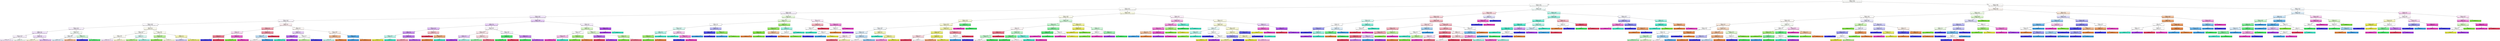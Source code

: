 digraph Tree {
node [shape=box, style="filled", color="black"] ;
0 [label="X[551] <= 131.5\nsamples = 1638\nvalue = [153, 162, 187, 163, 164, 170, 175, 156, 156, 152]", fillcolor="#fefffd"] ;
1 [label="X[273] <= 132.5\nsamples = 1154\nvalue = [63, 142, 103, 108, 159, 88, 95, 145, 104, 147]", fillcolor="#fdfffe"] ;
0 -> 1 [labeldistance=2.5, labelangle=45, headlabel="True"] ;
2 [label="X[278] <= 131.5\nsamples = 914\nvalue = [45, 142, 98, 101, 91, 64, 68, 136, 80, 89]", fillcolor="#fffffd"] ;
1 -> 2 ;
3 [label="X[429] <= 133.5\nsamples = 624\nvalue = [36, 63, 89, 60, 70, 43, 50, 124, 32, 57]", fillcolor="#f9f2fd"] ;
2 -> 3 ;
4 [label="X[192] <= 135.5\nsamples = 541\nvalue = [31, 62, 61, 60, 54, 40, 36, 123, 20, 54]", fillcolor="#f3e6fc"] ;
3 -> 4 ;
5 [label="X[181] <= 131.5\nsamples = 405\nvalue = [27, 58, 49, 38, 42, 39, 36, 70, 16, 30]", fillcolor="#fcf8fe"] ;
4 -> 5 ;
6 [label="X[432] <= 133.5\nsamples = 350\nvalue = [19, 58, 45, 38, 37, 28, 32, 66, 12, 15]", fillcolor="#fcfafe"] ;
5 -> 6 ;
7 [label="X[616] <= 137.5\nsamples = 256\nvalue = [19, 32, 24, 38, 29, 19, 22, 55, 7, 11]", fillcolor="#f8f0fd"] ;
6 -> 7 ;
8 [label="X[584] <= 4.5\nsamples = 205\nvalue = [11, 26, 19, 27, 29, 10, 13, 53, 6, 11]", fillcolor="#f2e4fb"] ;
7 -> 8 ;
9 [label="X[127] <= 121.0\nsamples = 107\nvalue = [10, 7, 13, 13, 15, 6, 13, 21, 5, 4]", fillcolor="#f9f2fd"] ;
8 -> 9 ;
10 [label="samples = 69\nvalue = [10, 1, 7, 5, 13, 1, 10, 18, 1, 3]", fillcolor="#f7edfd"] ;
9 -> 10 ;
11 [label="samples = 38\nvalue = [0, 6, 6, 8, 2, 5, 3, 3, 4, 1]", fillcolor="#f3fdf5"] ;
9 -> 11 ;
12 [label="X[278] <= 5.5\nsamples = 98\nvalue = [1, 19, 6, 14, 14, 4, 0, 32, 1, 7]", fillcolor="#f0defb"] ;
8 -> 12 ;
13 [label="samples = 44\nvalue = [0, 16, 0, 11, 5, 1, 0, 8, 1, 2]", fillcolor="#fbfbe1"] ;
12 -> 13 ;
14 [label="samples = 54\nvalue = [1, 3, 6, 3, 9, 3, 0, 24, 0, 5]", fillcolor="#e0bdf6"] ;
12 -> 14 ;
15 [label="X[650] <= 133.5\nsamples = 51\nvalue = [8, 6, 5, 11, 0, 9, 9, 2, 1, 0]", fillcolor="#f6fef7"] ;
7 -> 15 ;
16 [label="X[433] <= 89.0\nsamples = 36\nvalue = [8, 6, 5, 3, 0, 9, 3, 2, 0, 0]", fillcolor="#f8fcfe"] ;
15 -> 16 ;
17 [label="samples = 23\nvalue = [0, 6, 3, 1, 0, 9, 3, 1, 0, 0]", fillcolor="#dceefa"] ;
16 -> 17 ;
18 [label="samples = 13\nvalue = [8, 0, 2, 2, 0, 0, 0, 1, 0, 0]", fillcolor="#f1ba93"] ;
16 -> 18 ;
19 [label="X[390] <= 2.5\nsamples = 15\nvalue = [0, 0, 0, 8, 0, 0, 6, 0, 1, 0]", fillcolor="#d3f9db"] ;
15 -> 19 ;
20 [label="samples = 6\nvalue = [0, 0, 0, 0, 0, 0, 6, 0, 0, 0]", fillcolor="#3c39e5"] ;
19 -> 20 ;
21 [label="samples = 9\nvalue = [0, 0, 0, 8, 0, 0, 0, 0, 1, 0]", fillcolor="#52e872"] ;
19 -> 21 ;
22 [label="X[67] <= 51.0\nsamples = 94\nvalue = [0, 26, 21, 0, 8, 9, 10, 11, 5, 4]", fillcolor="#fdfdf1"] ;
6 -> 22 ;
23 [label="X[650] <= 64.5\nsamples = 52\nvalue = [0, 11, 8, 0, 8, 9, 3, 10, 2, 1]", fillcolor="#fefefa"] ;
22 -> 23 ;
24 [label="X[393] <= 49.5\nsamples = 37\nvalue = [0, 11, 4, 0, 2, 8, 0, 10, 1, 1]", fillcolor="#fefef8"] ;
23 -> 24 ;
25 [label="samples = 24\nvalue = [0, 5, 0, 0, 0, 8, 0, 10, 1, 0]", fillcolor="#f4e6fc"] ;
24 -> 25 ;
26 [label="samples = 13\nvalue = [0, 6, 4, 0, 2, 0, 0, 0, 0, 1]", fillcolor="#f9f9d3"] ;
24 -> 26 ;
27 [label="X[207] <= 1.5\nsamples = 15\nvalue = [0, 0, 4, 0, 6, 1, 3, 0, 1, 0]", fillcolor="#dbfaf4"] ;
23 -> 27 ;
28 [label="samples = 6\nvalue = [0, 0, 4, 0, 0, 1, 0, 0, 1, 0]", fillcolor="#b0ef88"] ;
27 -> 28 ;
29 [label="samples = 9\nvalue = [0, 0, 0, 0, 6, 0, 3, 0, 0, 0]", fillcolor="#9cf2e2"] ;
27 -> 29 ;
30 [label="X[61] <= 29.0\nsamples = 42\nvalue = [0, 15, 13, 0, 0, 0, 7, 1, 3, 3]", fillcolor="#fdfdf1"] ;
22 -> 30 ;
31 [label="X[342] <= 154.0\nsamples = 22\nvalue = [0, 4, 13, 0, 0, 0, 1, 0, 1, 3]", fillcolor="#bdf29c"] ;
30 -> 31 ;
32 [label="samples = 13\nvalue = [0, 0, 11, 0, 0, 0, 1, 0, 1, 0]", fillcolor="#91e95a"] ;
31 -> 32 ;
33 [label="samples = 9\nvalue = [0, 4, 2, 0, 0, 0, 0, 0, 0, 3]", fillcolor="#fafbde"] ;
31 -> 33 ;
34 [label="X[599] <= 1.5\nsamples = 20\nvalue = [0, 11, 0, 0, 0, 0, 6, 1, 2, 0]", fillcolor="#f5f6b8"] ;
30 -> 34 ;
35 [label="samples = 6\nvalue = [0, 0, 0, 0, 0, 0, 3, 1, 2, 0]", fillcolor="#cecef8"] ;
34 -> 35 ;
36 [label="samples = 14\nvalue = [0, 11, 0, 0, 0, 0, 3, 0, 0, 0]", fillcolor="#eaec6f"] ;
34 -> 36 ;
37 [label="X[250] <= 3.5\nsamples = 55\nvalue = [8, 0, 4, 0, 5, 11, 4, 4, 4, 15]", fillcolor="#fdedf0"] ;
5 -> 37 ;
38 [label="X[570] <= 1.5\nsamples = 26\nvalue = [0, 0, 1, 0, 2, 4, 1, 0, 4, 14]", fillcolor="#f3a5b3"] ;
37 -> 38 ;
39 [label="X[755] <= 2.5\nsamples = 9\nvalue = [0, 0, 1, 0, 0, 0, 1, 0, 4, 3]", fillcolor="#fbdef4"] ;
38 -> 39 ;
40 [label="X[74] <= 2.5\nsamples = 4\nvalue = [0, 0, 0, 0, 0, 0, 1, 0, 0, 3]", fillcolor="#ee7b90"] ;
39 -> 40 ;
41 [label="samples = 1\nvalue = [0, 0, 0, 0, 0, 0, 1, 0, 0, 0]", fillcolor="#3c39e5"] ;
40 -> 41 ;
42 [label="samples = 3\nvalue = [0, 0, 0, 0, 0, 0, 0, 0, 0, 3]", fillcolor="#e53958"] ;
40 -> 42 ;
43 [label="X[697] <= 0.5\nsamples = 5\nvalue = [0, 0, 1, 0, 0, 0, 0, 0, 4, 0]", fillcolor="#ec6ad0"] ;
39 -> 43 ;
44 [label="samples = 1\nvalue = [0, 0, 1, 0, 0, 0, 0, 0, 0, 0]", fillcolor="#7be539"] ;
43 -> 44 ;
45 [label="samples = 4\nvalue = [0, 0, 0, 0, 0, 0, 0, 0, 4, 0]", fillcolor="#e539c0"] ;
43 -> 45 ;
46 [label="X[397] <= 13.0\nsamples = 17\nvalue = [0, 0, 0, 0, 2, 4, 0, 0, 0, 11]", fillcolor="#f194a5"] ;
38 -> 46 ;
47 [label="X[449] <= 3.5\nsamples = 8\nvalue = [0, 0, 0, 0, 2, 4, 0, 0, 0, 2]", fillcolor="#bddef6"] ;
46 -> 47 ;
48 [label="samples = 4\nvalue = [0, 0, 0, 0, 2, 0, 0, 0, 0, 2]", fillcolor="#ffffff"] ;
47 -> 48 ;
49 [label="samples = 4\nvalue = [0, 0, 0, 0, 0, 4, 0, 0, 0, 0]", fillcolor="#399de5"] ;
47 -> 49 ;
50 [label="samples = 9\nvalue = [0, 0, 0, 0, 0, 0, 0, 0, 0, 9]", fillcolor="#e53958"] ;
46 -> 50 ;
51 [label="X[542] <= 0.5\nsamples = 29\nvalue = [8, 0, 3, 0, 3, 7, 3, 4, 0, 1]", fillcolor="#fef9f6"] ;
37 -> 51 ;
52 [label="X[205] <= 2.5\nsamples = 10\nvalue = [0, 0, 2, 0, 1, 0, 2, 4, 0, 1]", fillcolor="#e8cef8"] ;
51 -> 52 ;
53 [label="X[366] <= 0.5\nsamples = 5\nvalue = [0, 0, 0, 0, 1, 0, 0, 4, 0, 0]", fillcolor="#ba6aec"] ;
52 -> 53 ;
54 [label="samples = 1\nvalue = [0, 0, 0, 0, 1, 0, 0, 0, 0, 0]", fillcolor="#39e5c5"] ;
53 -> 54 ;
55 [label="samples = 4\nvalue = [0, 0, 0, 0, 0, 0, 0, 4, 0, 0]", fillcolor="#a339e5"] ;
53 -> 55 ;
56 [label="X[771] <= 2.5\nsamples = 5\nvalue = [0, 0, 2, 0, 0, 0, 2, 0, 0, 1]", fillcolor="#ffffff"] ;
52 -> 56 ;
57 [label="samples = 3\nvalue = [0, 0, 2, 0, 0, 0, 0, 0, 0, 1]", fillcolor="#bdf29c"] ;
56 -> 57 ;
58 [label="samples = 2\nvalue = [0, 0, 0, 0, 0, 0, 2, 0, 0, 0]", fillcolor="#3c39e5"] ;
56 -> 58 ;
59 [label="X[311] <= 99.5\nsamples = 19\nvalue = [8, 0, 1, 0, 2, 7, 1, 0, 0, 0]", fillcolor="#fdf4ee"] ;
51 -> 59 ;
60 [label="X[420] <= 1.5\nsamples = 11\nvalue = [7, 0, 1, 0, 2, 0, 1, 0, 0, 0]", fillcolor="#f1b991"] ;
59 -> 60 ;
61 [label="samples = 4\nvalue = [0, 0, 1, 0, 2, 0, 1, 0, 0, 0]", fillcolor="#bdf6ec"] ;
60 -> 61 ;
62 [label="samples = 7\nvalue = [7, 0, 0, 0, 0, 0, 0, 0, 0, 0]", fillcolor="#e58139"] ;
60 -> 62 ;
63 [label="X[685] <= 19.0\nsamples = 8\nvalue = [1, 0, 0, 0, 0, 7, 0, 0, 0, 0]", fillcolor="#55abe9"] ;
59 -> 63 ;
64 [label="samples = 7\nvalue = [0, 0, 0, 0, 0, 7, 0, 0, 0, 0]", fillcolor="#399de5"] ;
63 -> 64 ;
65 [label="samples = 1\nvalue = [1, 0, 0, 0, 0, 0, 0, 0, 0, 0]", fillcolor="#e58139"] ;
63 -> 65 ;
66 [label="X[496] <= 155.0\nsamples = 136\nvalue = [4, 4, 12, 22, 12, 1, 0, 53, 4, 24]", fillcolor="#e7ccf8"] ;
4 -> 66 ;
67 [label="X[40] <= 2.5\nsamples = 100\nvalue = [3, 4, 1, 22, 9, 1, 0, 40, 1, 19]", fillcolor="#ead1f9"] ;
66 -> 67 ;
68 [label="X[597] <= 111.5\nsamples = 39\nvalue = [3, 4, 0, 1, 4, 0, 0, 18, 1, 8]", fillcolor="#e1bff7"] ;
67 -> 68 ;
69 [label="X[83] <= 0.5\nsamples = 30\nvalue = [0, 4, 0, 1, 3, 0, 0, 18, 1, 3]", fillcolor="#cd94f1"] ;
68 -> 69 ;
70 [label="X[782] <= 33.5\nsamples = 5\nvalue = [0, 2, 0, 0, 3, 0, 0, 0, 0, 0]", fillcolor="#bdf6ec"] ;
69 -> 70 ;
71 [label="samples = 2\nvalue = [0, 2, 0, 0, 0, 0, 0, 0, 0, 0]", fillcolor="#e2e539"] ;
70 -> 71 ;
72 [label="samples = 3\nvalue = [0, 0, 0, 0, 3, 0, 0, 0, 0, 0]", fillcolor="#39e5c5"] ;
70 -> 72 ;
73 [label="X[524] <= 1.5\nsamples = 25\nvalue = [0, 2, 0, 1, 0, 0, 0, 18, 1, 3]", fillcolor="#c078ed"] ;
69 -> 73 ;
74 [label="samples = 5\nvalue = [0, 0, 0, 1, 0, 0, 0, 1, 0, 3]", fillcolor="#f29cac"] ;
73 -> 74 ;
75 [label="samples = 20\nvalue = [0, 2, 0, 0, 0, 0, 0, 17, 1, 0]", fillcolor="#b25ae9"] ;
73 -> 75 ;
76 [label="X[20] <= 13.5\nsamples = 9\nvalue = [3, 0, 0, 0, 1, 0, 0, 0, 0, 5]", fillcolor="#f6bdc7"] ;
68 -> 76 ;
77 [label="samples = 5\nvalue = [0, 0, 0, 0, 0, 0, 0, 0, 0, 5]", fillcolor="#e53958"] ;
76 -> 77 ;
78 [label="X[121] <= 130.5\nsamples = 4\nvalue = [3, 0, 0, 0, 1, 0, 0, 0, 0, 0]", fillcolor="#eeab7b"] ;
76 -> 78 ;
79 [label="samples = 3\nvalue = [3, 0, 0, 0, 0, 0, 0, 0, 0, 0]", fillcolor="#e58139"] ;
78 -> 79 ;
80 [label="samples = 1\nvalue = [0, 0, 0, 0, 1, 0, 0, 0, 0, 0]", fillcolor="#39e5c5"] ;
78 -> 80 ;
81 [label="X[99] <= 166.5\nsamples = 61\nvalue = [0, 0, 1, 21, 5, 1, 0, 22, 0, 11]", fillcolor="#fdfafe"] ;
67 -> 81 ;
82 [label="X[253] <= 139.5\nsamples = 31\nvalue = [0, 0, 1, 7, 5, 1, 0, 7, 0, 10]", fillcolor="#fce6ea"] ;
81 -> 82 ;
83 [label="X[143] <= 1.5\nsamples = 10\nvalue = [0, 0, 1, 0, 3, 1, 0, 5, 0, 0]", fillcolor="#e5c6f8"] ;
82 -> 83 ;
84 [label="samples = 5\nvalue = [0, 0, 0, 0, 0, 0, 0, 5, 0, 0]", fillcolor="#a339e5"] ;
83 -> 84 ;
85 [label="samples = 5\nvalue = [0, 0, 1, 0, 3, 1, 0, 0, 0, 0]", fillcolor="#9cf2e2"] ;
83 -> 85 ;
86 [label="X[751] <= 1.5\nsamples = 21\nvalue = [0, 0, 0, 7, 2, 0, 0, 2, 0, 10]", fillcolor="#f9d5db"] ;
82 -> 86 ;
87 [label="samples = 11\nvalue = [0, 0, 0, 7, 0, 0, 0, 2, 0, 2]", fillcolor="#91f1a6"] ;
86 -> 87 ;
88 [label="samples = 10\nvalue = [0, 0, 0, 0, 2, 0, 0, 0, 0, 8]", fillcolor="#ec6a82"] ;
86 -> 88 ;
89 [label="X[491] <= 56.5\nsamples = 30\nvalue = [0, 0, 0, 14, 0, 0, 0, 15, 0, 1]", fillcolor="#f9f3fd"] ;
81 -> 89 ;
90 [label="X[144] <= 3.5\nsamples = 9\nvalue = [0, 0, 0, 8, 0, 0, 0, 0, 0, 1]", fillcolor="#52e872"] ;
89 -> 90 ;
91 [label="samples = 8\nvalue = [0, 0, 0, 8, 0, 0, 0, 0, 0, 0]", fillcolor="#39e55e"] ;
90 -> 91 ;
92 [label="samples = 1\nvalue = [0, 0, 0, 0, 0, 0, 0, 0, 0, 1]", fillcolor="#e53958"] ;
90 -> 92 ;
93 [label="X[632] <= 1.5\nsamples = 21\nvalue = [0, 0, 0, 6, 0, 0, 0, 15, 0, 0]", fillcolor="#c888ef"] ;
89 -> 93 ;
94 [label="samples = 4\nvalue = [0, 0, 0, 4, 0, 0, 0, 0, 0, 0]", fillcolor="#39e55e"] ;
93 -> 94 ;
95 [label="samples = 17\nvalue = [0, 0, 0, 2, 0, 0, 0, 15, 0, 0]", fillcolor="#af53e8"] ;
93 -> 95 ;
96 [label="X[232] <= 3.5\nsamples = 36\nvalue = [1, 0, 11, 0, 3, 0, 0, 13, 3, 5]", fillcolor="#f8effd"] ;
66 -> 96 ;
97 [label="X[300] <= 2.5\nsamples = 26\nvalue = [1, 0, 11, 0, 2, 0, 0, 4, 3, 5]", fillcolor="#d9f8c6"] ;
96 -> 97 ;
98 [label="X[349] <= 24.0\nsamples = 9\nvalue = [1, 0, 3, 0, 2, 0, 0, 0, 3, 0]", fillcolor="#ffffff"] ;
97 -> 98 ;
99 [label="X[278] <= 78.0\nsamples = 5\nvalue = [0, 0, 0, 0, 2, 0, 0, 0, 3, 0]", fillcolor="#f6bdea"] ;
98 -> 99 ;
100 [label="samples = 3\nvalue = [0, 0, 0, 0, 0, 0, 0, 0, 3, 0]", fillcolor="#e539c0"] ;
99 -> 100 ;
101 [label="samples = 2\nvalue = [0, 0, 0, 0, 2, 0, 0, 0, 0, 0]", fillcolor="#39e5c5"] ;
99 -> 101 ;
102 [label="X[678] <= 13.0\nsamples = 4\nvalue = [1, 0, 3, 0, 0, 0, 0, 0, 0, 0]", fillcolor="#a7ee7b"] ;
98 -> 102 ;
103 [label="samples = 3\nvalue = [0, 0, 3, 0, 0, 0, 0, 0, 0, 0]", fillcolor="#7be539"] ;
102 -> 103 ;
104 [label="samples = 1\nvalue = [1, 0, 0, 0, 0, 0, 0, 0, 0, 0]", fillcolor="#e58139"] ;
102 -> 104 ;
105 [label="X[325] <= 0.5\nsamples = 17\nvalue = [0, 0, 8, 0, 0, 0, 0, 4, 0, 5]", fillcolor="#def8ce"] ;
97 -> 105 ;
106 [label="X[754] <= 1.5\nsamples = 5\nvalue = [0, 0, 0, 0, 0, 0, 0, 4, 0, 1]", fillcolor="#ba6aec"] ;
105 -> 106 ;
107 [label="samples = 1\nvalue = [0, 0, 0, 0, 0, 0, 0, 0, 0, 1]", fillcolor="#e53958"] ;
106 -> 107 ;
108 [label="samples = 4\nvalue = [0, 0, 0, 0, 0, 0, 0, 4, 0, 0]", fillcolor="#a339e5"] ;
106 -> 108 ;
109 [label="X[516] <= 3.5\nsamples = 12\nvalue = [0, 0, 8, 0, 0, 0, 0, 0, 0, 4]", fillcolor="#bdf29c"] ;
105 -> 109 ;
110 [label="samples = 7\nvalue = [0, 0, 7, 0, 0, 0, 0, 0, 0, 0]", fillcolor="#7be539"] ;
109 -> 110 ;
111 [label="samples = 5\nvalue = [0, 0, 1, 0, 0, 0, 0, 0, 0, 4]", fillcolor="#ec6a82"] ;
109 -> 111 ;
112 [label="X[683] <= 56.5\nsamples = 10\nvalue = [0, 0, 0, 0, 1, 0, 0, 9, 0, 0]", fillcolor="#ad4fe8"] ;
96 -> 112 ;
113 [label="samples = 9\nvalue = [0, 0, 0, 0, 0, 0, 0, 9, 0, 0]", fillcolor="#a339e5"] ;
112 -> 113 ;
114 [label="samples = 1\nvalue = [0, 0, 0, 0, 1, 0, 0, 0, 0, 0]", fillcolor="#39e5c5"] ;
112 -> 114 ;
115 [label="X[701] <= 37.0\nsamples = 83\nvalue = [5, 1, 28, 0, 16, 3, 14, 1, 12, 3]", fillcolor="#e7fadc"] ;
3 -> 115 ;
116 [label="X[409] <= 114.0\nsamples = 71\nvalue = [4, 0, 28, 0, 15, 2, 14, 0, 8, 0]", fillcolor="#e0f9d1"] ;
115 -> 116 ;
117 [label="X[387] <= 3.5\nsamples = 44\nvalue = [1, 0, 9, 0, 12, 2, 12, 0, 8, 0]", fillcolor="#ffffff"] ;
116 -> 117 ;
118 [label="X[491] <= 121.5\nsamples = 28\nvalue = [1, 0, 4, 0, 12, 0, 3, 0, 8, 0]", fillcolor="#d7faf3"] ;
117 -> 118 ;
119 [label="X[99] <= 8.5\nsamples = 12\nvalue = [1, 0, 4, 0, 7, 0, 0, 0, 0, 0]", fillcolor="#b5f5e9"] ;
118 -> 119 ;
120 [label="X[736] <= 3.5\nsamples = 5\nvalue = [1, 0, 4, 0, 0, 0, 0, 0, 0, 0]", fillcolor="#9cec6a"] ;
119 -> 120 ;
121 [label="samples = 4\nvalue = [0, 0, 4, 0, 0, 0, 0, 0, 0, 0]", fillcolor="#7be539"] ;
120 -> 121 ;
122 [label="samples = 1\nvalue = [1, 0, 0, 0, 0, 0, 0, 0, 0, 0]", fillcolor="#e58139"] ;
120 -> 122 ;
123 [label="samples = 7\nvalue = [0, 0, 0, 0, 7, 0, 0, 0, 0, 0]", fillcolor="#39e5c5"] ;
119 -> 123 ;
124 [label="X[73] <= 1.5\nsamples = 16\nvalue = [0, 0, 0, 0, 5, 0, 3, 0, 8, 0]", fillcolor="#f8c9ee"] ;
118 -> 124 ;
125 [label="samples = 5\nvalue = [0, 0, 0, 0, 5, 0, 0, 0, 0, 0]", fillcolor="#39e5c5"] ;
124 -> 125 ;
126 [label="X[744] <= 0.5\nsamples = 11\nvalue = [0, 0, 0, 0, 0, 0, 3, 0, 8, 0]", fillcolor="#ef83d8"] ;
124 -> 126 ;
127 [label="samples = 3\nvalue = [0, 0, 0, 0, 0, 0, 3, 0, 0, 0]", fillcolor="#3c39e5"] ;
126 -> 127 ;
128 [label="samples = 8\nvalue = [0, 0, 0, 0, 0, 0, 0, 0, 8, 0]", fillcolor="#e539c0"] ;
126 -> 128 ;
129 [label="X[420] <= 3.5\nsamples = 16\nvalue = [0, 0, 5, 0, 0, 2, 9, 0, 0, 0]", fillcolor="#b8b7f6"] ;
117 -> 129 ;
130 [label="X[206] <= 0.5\nsamples = 10\nvalue = [0, 0, 0, 0, 0, 1, 9, 0, 0, 0]", fillcolor="#524fe8"] ;
129 -> 130 ;
131 [label="samples = 1\nvalue = [0, 0, 0, 0, 0, 1, 0, 0, 0, 0]", fillcolor="#399de5"] ;
130 -> 131 ;
132 [label="samples = 9\nvalue = [0, 0, 0, 0, 0, 0, 9, 0, 0, 0]", fillcolor="#3c39e5"] ;
130 -> 132 ;
133 [label="X[565] <= 0.5\nsamples = 6\nvalue = [0, 0, 5, 0, 0, 1, 0, 0, 0, 0]", fillcolor="#95ea61"] ;
129 -> 133 ;
134 [label="samples = 1\nvalue = [0, 0, 0, 0, 0, 1, 0, 0, 0, 0]", fillcolor="#399de5"] ;
133 -> 134 ;
135 [label="samples = 5\nvalue = [0, 0, 5, 0, 0, 0, 0, 0, 0, 0]", fillcolor="#7be539"] ;
133 -> 135 ;
136 [label="X[235] <= 3.5\nsamples = 27\nvalue = [3, 0, 19, 0, 3, 0, 2, 0, 0, 0]", fillcolor="#a7ee7b"] ;
116 -> 136 ;
137 [label="X[242] <= 137.0\nsamples = 22\nvalue = [3, 0, 18, 0, 0, 0, 1, 0, 0, 0]", fillcolor="#97ea63"] ;
136 -> 137 ;
138 [label="X[430] <= 57.5\nsamples = 19\nvalue = [1, 0, 18, 0, 0, 0, 0, 0, 0, 0]", fillcolor="#82e644"] ;
137 -> 138 ;
139 [label="samples = 1\nvalue = [1, 0, 0, 0, 0, 0, 0, 0, 0, 0]", fillcolor="#e58139"] ;
138 -> 139 ;
140 [label="samples = 18\nvalue = [0, 0, 18, 0, 0, 0, 0, 0, 0, 0]", fillcolor="#7be539"] ;
138 -> 140 ;
141 [label="X[489] <= 52.0\nsamples = 3\nvalue = [2, 0, 0, 0, 0, 0, 1, 0, 0, 0]", fillcolor="#f2c09c"] ;
137 -> 141 ;
142 [label="samples = 1\nvalue = [0, 0, 0, 0, 0, 0, 1, 0, 0, 0]", fillcolor="#3c39e5"] ;
141 -> 142 ;
143 [label="samples = 2\nvalue = [2, 0, 0, 0, 0, 0, 0, 0, 0, 0]", fillcolor="#e58139"] ;
141 -> 143 ;
144 [label="X[262] <= 1.5\nsamples = 5\nvalue = [0, 0, 1, 0, 3, 0, 1, 0, 0, 0]", fillcolor="#9cf2e2"] ;
136 -> 144 ;
145 [label="X[171] <= 0.5\nsamples = 2\nvalue = [0, 0, 1, 0, 0, 0, 1, 0, 0, 0]", fillcolor="#ffffff"] ;
144 -> 145 ;
146 [label="samples = 1\nvalue = [0, 0, 1, 0, 0, 0, 0, 0, 0, 0]", fillcolor="#7be539"] ;
145 -> 146 ;
147 [label="samples = 1\nvalue = [0, 0, 0, 0, 0, 0, 1, 0, 0, 0]", fillcolor="#3c39e5"] ;
145 -> 147 ;
148 [label="samples = 3\nvalue = [0, 0, 0, 0, 3, 0, 0, 0, 0, 0]", fillcolor="#39e5c5"] ;
144 -> 148 ;
149 [label="X[97] <= 131.0\nsamples = 12\nvalue = [1, 1, 0, 0, 1, 1, 0, 1, 4, 3]", fillcolor="#fce9f8"] ;
115 -> 149 ;
150 [label="X[197] <= 0.5\nsamples = 6\nvalue = [0, 1, 0, 0, 1, 1, 0, 0, 0, 3]", fillcolor="#f5b0bc"] ;
149 -> 150 ;
151 [label="X[505] <= 3.0\nsamples = 3\nvalue = [0, 1, 0, 0, 1, 1, 0, 0, 0, 0]", fillcolor="#ffffff"] ;
150 -> 151 ;
152 [label="samples = 1\nvalue = [0, 0, 0, 0, 1, 0, 0, 0, 0, 0]", fillcolor="#39e5c5"] ;
151 -> 152 ;
153 [label="X[760] <= 3.5\nsamples = 2\nvalue = [0, 1, 0, 0, 0, 1, 0, 0, 0, 0]", fillcolor="#ffffff"] ;
151 -> 153 ;
154 [label="samples = 1\nvalue = [0, 0, 0, 0, 0, 1, 0, 0, 0, 0]", fillcolor="#399de5"] ;
153 -> 154 ;
155 [label="samples = 1\nvalue = [0, 1, 0, 0, 0, 0, 0, 0, 0, 0]", fillcolor="#e2e539"] ;
153 -> 155 ;
156 [label="samples = 3\nvalue = [0, 0, 0, 0, 0, 0, 0, 0, 0, 3]", fillcolor="#e53958"] ;
150 -> 156 ;
157 [label="X[331] <= 3.0\nsamples = 6\nvalue = [1, 0, 0, 0, 0, 0, 0, 1, 4, 0]", fillcolor="#ef88d9"] ;
149 -> 157 ;
158 [label="X[459] <= 67.0\nsamples = 2\nvalue = [1, 0, 0, 0, 0, 0, 0, 1, 0, 0]", fillcolor="#ffffff"] ;
157 -> 158 ;
159 [label="samples = 1\nvalue = [1, 0, 0, 0, 0, 0, 0, 0, 0, 0]", fillcolor="#e58139"] ;
158 -> 159 ;
160 [label="samples = 1\nvalue = [0, 0, 0, 0, 0, 0, 0, 1, 0, 0]", fillcolor="#a339e5"] ;
158 -> 160 ;
161 [label="samples = 4\nvalue = [0, 0, 0, 0, 0, 0, 0, 0, 4, 0]", fillcolor="#e539c0"] ;
157 -> 161 ;
162 [label="X[400] <= 132.5\nsamples = 290\nvalue = [9, 79, 9, 41, 21, 21, 18, 12, 48, 32]", fillcolor="#fbfce6"] ;
2 -> 162 ;
163 [label="X[281] <= 198.0\nsamples = 191\nvalue = [7, 53, 4, 40, 13, 20, 5, 2, 16, 31]", fillcolor="#fdfdee"] ;
162 -> 163 ;
164 [label="X[504] <= 133.5\nsamples = 124\nvalue = [7, 40, 0, 15, 8, 19, 5, 0, 10, 20]", fillcolor="#f9fad9"] ;
163 -> 164 ;
165 [label="X[217] <= 155.0\nsamples = 113\nvalue = [7, 40, 0, 6, 8, 19, 5, 0, 8, 20]", fillcolor="#f9f9d4"] ;
164 -> 165 ;
166 [label="X[403] <= 199.5\nsamples = 64\nvalue = [3, 13, 0, 6, 8, 15, 1, 0, 8, 10]", fillcolor="#f7fbfe"] ;
165 -> 166 ;
167 [label="X[433] <= 11.0\nsamples = 46\nvalue = [3, 4, 0, 6, 4, 15, 1, 0, 4, 9]", fillcolor="#dfeffb"] ;
166 -> 167 ;
168 [label="X[148] <= 3.5\nsamples = 13\nvalue = [2, 4, 0, 0, 1, 0, 0, 0, 1, 5]", fillcolor="#fce9ec"] ;
167 -> 168 ;
169 [label="samples = 6\nvalue = [0, 0, 0, 0, 0, 0, 0, 0, 1, 5]", fillcolor="#ea6179"] ;
168 -> 169 ;
170 [label="samples = 7\nvalue = [2, 4, 0, 0, 1, 0, 0, 0, 0, 0]", fillcolor="#f3f5b0"] ;
168 -> 170 ;
171 [label="X[599] <= 1.5\nsamples = 33\nvalue = [1, 0, 0, 6, 3, 15, 1, 0, 3, 4]", fillcolor="#bddef6"] ;
167 -> 171 ;
172 [label="samples = 10\nvalue = [1, 0, 0, 3, 3, 0, 1, 0, 1, 1]", fillcolor="#ffffff"] ;
171 -> 172 ;
173 [label="samples = 23\nvalue = [0, 0, 0, 3, 0, 15, 0, 0, 2, 3]", fillcolor="#88c4ef"] ;
171 -> 173 ;
174 [label="X[434] <= 0.5\nsamples = 18\nvalue = [0, 9, 0, 0, 4, 0, 0, 0, 4, 1]", fillcolor="#f5f6b8"] ;
166 -> 174 ;
175 [label="samples = 4\nvalue = [0, 0, 0, 0, 4, 0, 0, 0, 0, 0]", fillcolor="#39e5c5"] ;
174 -> 175 ;
176 [label="X[76] <= 1.0\nsamples = 14\nvalue = [0, 9, 0, 0, 0, 0, 0, 0, 4, 1]", fillcolor="#f0f29c"] ;
174 -> 176 ;
177 [label="samples = 6\nvalue = [0, 1, 0, 0, 0, 0, 0, 0, 4, 1]", fillcolor="#ef88d9"] ;
176 -> 177 ;
178 [label="samples = 8\nvalue = [0, 8, 0, 0, 0, 0, 0, 0, 0, 0]", fillcolor="#e2e539"] ;
176 -> 178 ;
179 [label="X[245] <= 157.5\nsamples = 49\nvalue = [4, 27, 0, 0, 0, 4, 4, 0, 0, 10]", fillcolor="#f2f4a9"] ;
165 -> 179 ;
180 [label="X[574] <= 0.5\nsamples = 38\nvalue = [4, 27, 0, 0, 0, 2, 2, 0, 0, 3]", fillcolor="#ebed79"] ;
179 -> 180 ;
181 [label="X[235] <= 2.0\nsamples = 7\nvalue = [0, 2, 0, 0, 0, 0, 2, 0, 0, 3]", fillcolor="#fad7de"] ;
180 -> 181 ;
182 [label="samples = 3\nvalue = [0, 0, 0, 0, 0, 0, 0, 0, 0, 3]", fillcolor="#e53958"] ;
181 -> 182 ;
183 [label="samples = 4\nvalue = [0, 2, 0, 0, 0, 0, 2, 0, 0, 0]", fillcolor="#ffffff"] ;
181 -> 183 ;
184 [label="X[772] <= 0.5\nsamples = 31\nvalue = [4, 25, 0, 0, 0, 2, 0, 0, 0, 0]", fillcolor="#e8eb65"] ;
180 -> 184 ;
185 [label="samples = 5\nvalue = [4, 1, 0, 0, 0, 0, 0, 0, 0, 0]", fillcolor="#eca06a"] ;
184 -> 185 ;
186 [label="samples = 26\nvalue = [0, 24, 0, 0, 0, 2, 0, 0, 0, 0]", fillcolor="#e4e749"] ;
184 -> 186 ;
187 [label="X[740] <= 1.5\nsamples = 11\nvalue = [0, 0, 0, 0, 0, 2, 2, 0, 0, 7]", fillcolor="#f191a2"] ;
179 -> 187 ;
188 [label="X[56] <= 33.5\nsamples = 4\nvalue = [0, 0, 0, 0, 0, 2, 2, 0, 0, 0]", fillcolor="#ffffff"] ;
187 -> 188 ;
189 [label="samples = 2\nvalue = [0, 0, 0, 0, 0, 2, 0, 0, 0, 0]", fillcolor="#399de5"] ;
188 -> 189 ;
190 [label="samples = 2\nvalue = [0, 0, 0, 0, 0, 0, 2, 0, 0, 0]", fillcolor="#3c39e5"] ;
188 -> 190 ;
191 [label="samples = 7\nvalue = [0, 0, 0, 0, 0, 0, 0, 0, 0, 7]", fillcolor="#e53958"] ;
187 -> 191 ;
192 [label="X[707] <= 1.0\nsamples = 11\nvalue = [0, 0, 0, 9, 0, 0, 0, 0, 2, 0]", fillcolor="#65eb82"] ;
164 -> 192 ;
193 [label="samples = 2\nvalue = [0, 0, 0, 0, 0, 0, 0, 0, 2, 0]", fillcolor="#e539c0"] ;
192 -> 193 ;
194 [label="samples = 9\nvalue = [0, 0, 0, 9, 0, 0, 0, 0, 0, 0]", fillcolor="#39e55e"] ;
192 -> 194 ;
195 [label="X[496] <= 168.0\nsamples = 67\nvalue = [0, 13, 4, 25, 5, 1, 0, 2, 6, 11]", fillcolor="#d3f9db"] ;
163 -> 195 ;
196 [label="X[94] <= 110.5\nsamples = 50\nvalue = [0, 3, 1, 23, 5, 1, 0, 1, 5, 11]", fillcolor="#c2f7cd"] ;
195 -> 196 ;
197 [label="X[10] <= 3.5\nsamples = 31\nvalue = [0, 1, 1, 10, 5, 1, 0, 1, 1, 11]", fillcolor="#fef6f7"] ;
196 -> 197 ;
198 [label="X[504] <= 1.5\nsamples = 15\nvalue = [0, 0, 0, 2, 1, 1, 0, 0, 0, 11]", fillcolor="#ed768b"] ;
197 -> 198 ;
199 [label="X[341] <= 154.5\nsamples = 4\nvalue = [0, 0, 0, 2, 1, 1, 0, 0, 0, 0]", fillcolor="#bdf6c9"] ;
198 -> 199 ;
200 [label="samples = 2\nvalue = [0, 0, 0, 0, 1, 1, 0, 0, 0, 0]", fillcolor="#ffffff"] ;
199 -> 200 ;
201 [label="samples = 2\nvalue = [0, 0, 0, 2, 0, 0, 0, 0, 0, 0]", fillcolor="#39e55e"] ;
199 -> 201 ;
202 [label="samples = 11\nvalue = [0, 0, 0, 0, 0, 0, 0, 0, 0, 11]", fillcolor="#e53958"] ;
198 -> 202 ;
203 [label="X[405] <= 126.0\nsamples = 16\nvalue = [0, 1, 1, 8, 4, 0, 0, 1, 1, 0]", fillcolor="#bdf6c9"] ;
197 -> 203 ;
204 [label="X[107] <= 2.5\nsamples = 11\nvalue = [0, 1, 1, 8, 0, 0, 0, 1, 0, 0]", fillcolor="#74ed8e"] ;
203 -> 204 ;
205 [label="samples = 8\nvalue = [0, 0, 0, 8, 0, 0, 0, 0, 0, 0]", fillcolor="#39e55e"] ;
204 -> 205 ;
206 [label="samples = 3\nvalue = [0, 1, 1, 0, 0, 0, 0, 1, 0, 0]", fillcolor="#ffffff"] ;
204 -> 206 ;
207 [label="X[716] <= 2.5\nsamples = 5\nvalue = [0, 0, 0, 0, 4, 0, 0, 0, 1, 0]", fillcolor="#6aecd4"] ;
203 -> 207 ;
208 [label="samples = 4\nvalue = [0, 0, 0, 0, 4, 0, 0, 0, 0, 0]", fillcolor="#39e5c5"] ;
207 -> 208 ;
209 [label="samples = 1\nvalue = [0, 0, 0, 0, 0, 0, 0, 0, 1, 0]", fillcolor="#e539c0"] ;
207 -> 209 ;
210 [label="X[198] <= 3.5\nsamples = 19\nvalue = [0, 2, 0, 13, 0, 0, 0, 0, 4, 0]", fillcolor="#88ef9e"] ;
196 -> 210 ;
211 [label="X[424] <= 0.5\nsamples = 15\nvalue = [0, 0, 0, 13, 0, 0, 0, 0, 2, 0]", fillcolor="#57e977"] ;
210 -> 211 ;
212 [label="samples = 2\nvalue = [0, 0, 0, 0, 0, 0, 0, 0, 2, 0]", fillcolor="#e539c0"] ;
211 -> 212 ;
213 [label="samples = 13\nvalue = [0, 0, 0, 13, 0, 0, 0, 0, 0, 0]", fillcolor="#39e55e"] ;
211 -> 213 ;
214 [label="X[73] <= 2.0\nsamples = 4\nvalue = [0, 2, 0, 0, 0, 0, 0, 0, 2, 0]", fillcolor="#ffffff"] ;
210 -> 214 ;
215 [label="samples = 2\nvalue = [0, 0, 0, 0, 0, 0, 0, 0, 2, 0]", fillcolor="#e539c0"] ;
214 -> 215 ;
216 [label="samples = 2\nvalue = [0, 2, 0, 0, 0, 0, 0, 0, 0, 0]", fillcolor="#e2e539"] ;
214 -> 216 ;
217 [label="X[189] <= 153.0\nsamples = 17\nvalue = [0, 10, 3, 2, 0, 0, 0, 1, 1, 0]", fillcolor="#f0f29c"] ;
195 -> 217 ;
218 [label="X[593] <= 128.0\nsamples = 12\nvalue = [0, 10, 2, 0, 0, 0, 0, 0, 0, 0]", fillcolor="#e8ea61"] ;
217 -> 218 ;
219 [label="samples = 10\nvalue = [0, 10, 0, 0, 0, 0, 0, 0, 0, 0]", fillcolor="#e2e539"] ;
218 -> 219 ;
220 [label="samples = 2\nvalue = [0, 0, 2, 0, 0, 0, 0, 0, 0, 0]", fillcolor="#7be539"] ;
218 -> 220 ;
221 [label="X[286] <= 2.0\nsamples = 5\nvalue = [0, 0, 1, 2, 0, 0, 0, 1, 1, 0]", fillcolor="#cef8d7"] ;
217 -> 221 ;
222 [label="X[333] <= 1.5\nsamples = 2\nvalue = [0, 0, 1, 0, 0, 0, 0, 0, 1, 0]", fillcolor="#ffffff"] ;
221 -> 222 ;
223 [label="samples = 1\nvalue = [0, 0, 1, 0, 0, 0, 0, 0, 0, 0]", fillcolor="#7be539"] ;
222 -> 223 ;
224 [label="samples = 1\nvalue = [0, 0, 0, 0, 0, 0, 0, 0, 1, 0]", fillcolor="#e539c0"] ;
222 -> 224 ;
225 [label="X[439] <= 1.5\nsamples = 3\nvalue = [0, 0, 0, 2, 0, 0, 0, 1, 0, 0]", fillcolor="#9cf2ae"] ;
221 -> 225 ;
226 [label="samples = 1\nvalue = [0, 0, 0, 0, 0, 0, 0, 1, 0, 0]", fillcolor="#a339e5"] ;
225 -> 226 ;
227 [label="samples = 2\nvalue = [0, 0, 0, 2, 0, 0, 0, 0, 0, 0]", fillcolor="#39e55e"] ;
225 -> 227 ;
228 [label="X[433] <= 70.0\nsamples = 99\nvalue = [2, 26, 5, 1, 8, 1, 13, 10, 32, 1]", fillcolor="#fdeffa"] ;
162 -> 228 ;
229 [label="X[345] <= 128.5\nsamples = 27\nvalue = [2, 1, 3, 1, 4, 1, 0, 2, 13, 0]", fillcolor="#f5b2e6"] ;
228 -> 229 ;
230 [label="X[31] <= 139.5\nsamples = 22\nvalue = [2, 1, 3, 0, 0, 1, 0, 2, 13, 0]", fillcolor="#f197de"] ;
229 -> 230 ;
231 [label="X[517] <= 0.5\nsamples = 18\nvalue = [2, 0, 0, 0, 0, 1, 0, 2, 13, 0]", fillcolor="#ed77d4"] ;
230 -> 231 ;
232 [label="X[9] <= 2.5\nsamples = 3\nvalue = [2, 0, 0, 0, 0, 1, 0, 0, 0, 0]", fillcolor="#f2c09c"] ;
231 -> 232 ;
233 [label="samples = 1\nvalue = [0, 0, 0, 0, 0, 1, 0, 0, 0, 0]", fillcolor="#399de5"] ;
232 -> 233 ;
234 [label="samples = 2\nvalue = [2, 0, 0, 0, 0, 0, 0, 0, 0, 0]", fillcolor="#e58139"] ;
232 -> 234 ;
235 [label="X[27] <= 1.0\nsamples = 15\nvalue = [0, 0, 0, 0, 0, 0, 0, 2, 13, 0]", fillcolor="#e957ca"] ;
231 -> 235 ;
236 [label="samples = 2\nvalue = [0, 0, 0, 0, 0, 0, 0, 2, 0, 0]", fillcolor="#a339e5"] ;
235 -> 236 ;
237 [label="samples = 13\nvalue = [0, 0, 0, 0, 0, 0, 0, 0, 13, 0]", fillcolor="#e539c0"] ;
235 -> 237 ;
238 [label="X[287] <= 43.0\nsamples = 4\nvalue = [0, 1, 3, 0, 0, 0, 0, 0, 0, 0]", fillcolor="#a7ee7b"] ;
230 -> 238 ;
239 [label="samples = 3\nvalue = [0, 0, 3, 0, 0, 0, 0, 0, 0, 0]", fillcolor="#7be539"] ;
238 -> 239 ;
240 [label="samples = 1\nvalue = [0, 1, 0, 0, 0, 0, 0, 0, 0, 0]", fillcolor="#e2e539"] ;
238 -> 240 ;
241 [label="X[387] <= 0.5\nsamples = 5\nvalue = [0, 0, 0, 1, 4, 0, 0, 0, 0, 0]", fillcolor="#6aecd4"] ;
229 -> 241 ;
242 [label="samples = 1\nvalue = [0, 0, 0, 1, 0, 0, 0, 0, 0, 0]", fillcolor="#39e55e"] ;
241 -> 242 ;
243 [label="samples = 4\nvalue = [0, 0, 0, 0, 4, 0, 0, 0, 0, 0]", fillcolor="#39e5c5"] ;
241 -> 243 ;
244 [label="X[58] <= 111.0\nsamples = 72\nvalue = [0, 25, 2, 0, 4, 0, 13, 8, 19, 1]", fillcolor="#fcfce9"] ;
228 -> 244 ;
245 [label="X[308] <= 131.5\nsamples = 60\nvalue = [0, 24, 2, 0, 4, 0, 13, 2, 15, 0]", fillcolor="#f9fad7"] ;
244 -> 245 ;
246 [label="X[190] <= 1.5\nsamples = 11\nvalue = [0, 2, 2, 0, 3, 0, 2, 2, 0, 0]", fillcolor="#e9fcf9"] ;
245 -> 246 ;
247 [label="X[338] <= 85.0\nsamples = 5\nvalue = [0, 0, 2, 0, 3, 0, 0, 0, 0, 0]", fillcolor="#bdf6ec"] ;
246 -> 247 ;
248 [label="samples = 2\nvalue = [0, 0, 2, 0, 0, 0, 0, 0, 0, 0]", fillcolor="#7be539"] ;
247 -> 248 ;
249 [label="samples = 3\nvalue = [0, 0, 0, 0, 3, 0, 0, 0, 0, 0]", fillcolor="#39e5c5"] ;
247 -> 249 ;
250 [label="X[379] <= 1.5\nsamples = 6\nvalue = [0, 2, 0, 0, 0, 0, 2, 2, 0, 0]", fillcolor="#ffffff"] ;
246 -> 250 ;
251 [label="samples = 2\nvalue = [0, 0, 0, 0, 0, 0, 2, 0, 0, 0]", fillcolor="#3c39e5"] ;
250 -> 251 ;
252 [label="X[205] <= 2.5\nsamples = 4\nvalue = [0, 2, 0, 0, 0, 0, 0, 2, 0, 0]", fillcolor="#ffffff"] ;
250 -> 252 ;
253 [label="samples = 2\nvalue = [0, 2, 0, 0, 0, 0, 0, 0, 0, 0]", fillcolor="#e2e539"] ;
252 -> 253 ;
254 [label="samples = 2\nvalue = [0, 0, 0, 0, 0, 0, 0, 2, 0, 0]", fillcolor="#a339e5"] ;
252 -> 254 ;
255 [label="X[397] <= 150.5\nsamples = 49\nvalue = [0, 22, 0, 0, 1, 0, 11, 0, 15, 0]", fillcolor="#f9fad6"] ;
245 -> 255 ;
256 [label="X[212] <= 0.5\nsamples = 43\nvalue = [0, 22, 0, 0, 0, 0, 6, 0, 15, 0]", fillcolor="#f8f8ce"] ;
255 -> 256 ;
257 [label="X[216] <= 138.0\nsamples = 9\nvalue = [0, 2, 0, 0, 0, 0, 6, 0, 1, 0]", fillcolor="#908ef0"] ;
256 -> 257 ;
258 [label="samples = 3\nvalue = [0, 2, 0, 0, 0, 0, 0, 0, 1, 0]", fillcolor="#f0f29c"] ;
257 -> 258 ;
259 [label="samples = 6\nvalue = [0, 0, 0, 0, 0, 0, 6, 0, 0, 0]", fillcolor="#3c39e5"] ;
257 -> 259 ;
260 [label="X[344] <= 45.5\nsamples = 34\nvalue = [0, 20, 0, 0, 0, 0, 0, 0, 14, 0]", fillcolor="#f6f7c4"] ;
256 -> 260 ;
261 [label="samples = 11\nvalue = [0, 11, 0, 0, 0, 0, 0, 0, 0, 0]", fillcolor="#e2e539"] ;
260 -> 261 ;
262 [label="samples = 23\nvalue = [0, 9, 0, 0, 0, 0, 0, 0, 14, 0]", fillcolor="#f6b8e8"] ;
260 -> 262 ;
263 [label="X[399] <= 249.0\nsamples = 6\nvalue = [0, 0, 0, 0, 1, 0, 5, 0, 0, 0]", fillcolor="#6361ea"] ;
255 -> 263 ;
264 [label="samples = 5\nvalue = [0, 0, 0, 0, 0, 0, 5, 0, 0, 0]", fillcolor="#3c39e5"] ;
263 -> 264 ;
265 [label="samples = 1\nvalue = [0, 0, 0, 0, 1, 0, 0, 0, 0, 0]", fillcolor="#39e5c5"] ;
263 -> 265 ;
266 [label="X[416] <= 1.5\nsamples = 12\nvalue = [0, 1, 0, 0, 0, 0, 0, 6, 4, 1]", fillcolor="#e8cef8"] ;
244 -> 266 ;
267 [label="X[547] <= 1.0\nsamples = 5\nvalue = [0, 1, 0, 0, 0, 0, 0, 0, 4, 0]", fillcolor="#ec6ad0"] ;
266 -> 267 ;
268 [label="samples = 1\nvalue = [0, 1, 0, 0, 0, 0, 0, 0, 0, 0]", fillcolor="#e2e539"] ;
267 -> 268 ;
269 [label="samples = 4\nvalue = [0, 0, 0, 0, 0, 0, 0, 0, 4, 0]", fillcolor="#e539c0"] ;
267 -> 269 ;
270 [label="X[89] <= 23.0\nsamples = 7\nvalue = [0, 0, 0, 0, 0, 0, 0, 6, 0, 1]", fillcolor="#b25ae9"] ;
266 -> 270 ;
271 [label="samples = 1\nvalue = [0, 0, 0, 0, 0, 0, 0, 0, 0, 1]", fillcolor="#e53958"] ;
270 -> 271 ;
272 [label="samples = 6\nvalue = [0, 0, 0, 0, 0, 0, 0, 6, 0, 0]", fillcolor="#a339e5"] ;
270 -> 272 ;
273 [label="X[365] <= 131.5\nsamples = 240\nvalue = [18, 0, 5, 7, 68, 24, 27, 9, 24, 58]", fillcolor="#f4fefc"] ;
1 -> 273 ;
274 [label="X[431] <= 228.0\nsamples = 143\nvalue = [7, 0, 4, 6, 21, 19, 12, 7, 20, 47]", fillcolor="#f9d5db"] ;
273 -> 274 ;
275 [label="X[242] <= 152.0\nsamples = 132\nvalue = [7, 0, 4, 6, 21, 19, 6, 7, 15, 47]", fillcolor="#f9d1d8"] ;
274 -> 275 ;
276 [label="X[165] <= 24.5\nsamples = 30\nvalue = [1, 0, 0, 4, 10, 5, 5, 1, 2, 2]", fillcolor="#d7faf3"] ;
275 -> 276 ;
277 [label="X[176] <= 2.5\nsamples = 18\nvalue = [1, 0, 0, 4, 2, 5, 5, 1, 0, 0]", fillcolor="#ffffff"] ;
276 -> 277 ;
278 [label="X[343] <= 213.0\nsamples = 8\nvalue = [0, 0, 0, 0, 2, 0, 5, 1, 0, 0]", fillcolor="#9e9cf2"] ;
277 -> 278 ;
279 [label="samples = 5\nvalue = [0, 0, 0, 0, 0, 0, 5, 0, 0, 0]", fillcolor="#3c39e5"] ;
278 -> 279 ;
280 [label="X[555] <= 3.5\nsamples = 3\nvalue = [0, 0, 0, 0, 2, 0, 0, 1, 0, 0]", fillcolor="#9cf2e2"] ;
278 -> 280 ;
281 [label="samples = 1\nvalue = [0, 0, 0, 0, 0, 0, 0, 1, 0, 0]", fillcolor="#a339e5"] ;
280 -> 281 ;
282 [label="samples = 2\nvalue = [0, 0, 0, 0, 2, 0, 0, 0, 0, 0]", fillcolor="#39e5c5"] ;
280 -> 282 ;
283 [label="X[140] <= 3.0\nsamples = 10\nvalue = [1, 0, 0, 4, 0, 5, 0, 0, 0, 0]", fillcolor="#deeffb"] ;
277 -> 283 ;
284 [label="X[458] <= 3.0\nsamples = 5\nvalue = [1, 0, 0, 4, 0, 0, 0, 0, 0, 0]", fillcolor="#6aec86"] ;
283 -> 284 ;
285 [label="samples = 1\nvalue = [1, 0, 0, 0, 0, 0, 0, 0, 0, 0]", fillcolor="#e58139"] ;
284 -> 285 ;
286 [label="samples = 4\nvalue = [0, 0, 0, 4, 0, 0, 0, 0, 0, 0]", fillcolor="#39e55e"] ;
284 -> 286 ;
287 [label="samples = 5\nvalue = [0, 0, 0, 0, 0, 5, 0, 0, 0, 0]", fillcolor="#399de5"] ;
283 -> 287 ;
288 [label="X[623] <= 1.5\nsamples = 12\nvalue = [0, 0, 0, 0, 8, 0, 0, 0, 2, 2]", fillcolor="#88efdc"] ;
276 -> 288 ;
289 [label="X[39] <= 108.5\nsamples = 4\nvalue = [0, 0, 0, 0, 0, 0, 0, 0, 2, 2]", fillcolor="#ffffff"] ;
288 -> 289 ;
290 [label="samples = 2\nvalue = [0, 0, 0, 0, 0, 0, 0, 0, 0, 2]", fillcolor="#e53958"] ;
289 -> 290 ;
291 [label="samples = 2\nvalue = [0, 0, 0, 0, 0, 0, 0, 0, 2, 0]", fillcolor="#e539c0"] ;
289 -> 291 ;
292 [label="samples = 8\nvalue = [0, 0, 0, 0, 8, 0, 0, 0, 0, 0]", fillcolor="#39e5c5"] ;
288 -> 292 ;
293 [label="X[305] <= 134.5\nsamples = 102\nvalue = [6, 0, 4, 2, 11, 14, 1, 6, 13, 45]", fillcolor="#f6b9c4"] ;
275 -> 293 ;
294 [label="X[417] <= 2.5\nsamples = 35\nvalue = [1, 0, 4, 0, 2, 8, 0, 6, 1, 13]", fillcolor="#fadae0"] ;
293 -> 294 ;
295 [label="X[558] <= 231.0\nsamples = 24\nvalue = [0, 0, 2, 0, 0, 2, 0, 6, 1, 13]", fillcolor="#f5b2be"] ;
294 -> 295 ;
296 [label="X[153] <= 153.5\nsamples = 21\nvalue = [0, 0, 0, 0, 0, 2, 0, 6, 0, 13]", fillcolor="#f3a3b1"] ;
295 -> 296 ;
297 [label="X[738] <= 2.5\nsamples = 16\nvalue = [0, 0, 0, 0, 0, 0, 0, 3, 0, 13]", fillcolor="#eb677f"] ;
296 -> 297 ;
298 [label="samples = 12\nvalue = [0, 0, 0, 0, 0, 0, 0, 0, 0, 12]", fillcolor="#e53958"] ;
297 -> 298 ;
299 [label="samples = 4\nvalue = [0, 0, 0, 0, 0, 0, 0, 3, 0, 1]", fillcolor="#c27bee"] ;
297 -> 299 ;
300 [label="X[594] <= 11.0\nsamples = 5\nvalue = [0, 0, 0, 0, 0, 2, 0, 3, 0, 0]", fillcolor="#e0bdf6"] ;
296 -> 300 ;
301 [label="samples = 2\nvalue = [0, 0, 0, 0, 0, 2, 0, 0, 0, 0]", fillcolor="#399de5"] ;
300 -> 301 ;
302 [label="samples = 3\nvalue = [0, 0, 0, 0, 0, 0, 0, 3, 0, 0]", fillcolor="#a339e5"] ;
300 -> 302 ;
303 [label="X[123] <= 70.5\nsamples = 3\nvalue = [0, 0, 2, 0, 0, 0, 0, 0, 1, 0]", fillcolor="#bdf29c"] ;
295 -> 303 ;
304 [label="samples = 2\nvalue = [0, 0, 2, 0, 0, 0, 0, 0, 0, 0]", fillcolor="#7be539"] ;
303 -> 304 ;
305 [label="samples = 1\nvalue = [0, 0, 0, 0, 0, 0, 0, 0, 1, 0]", fillcolor="#e539c0"] ;
303 -> 305 ;
306 [label="X[409] <= 96.5\nsamples = 11\nvalue = [1, 0, 2, 0, 2, 6, 0, 0, 0, 0]", fillcolor="#a7d3f3"] ;
294 -> 306 ;
307 [label="X[496] <= 54.5\nsamples = 5\nvalue = [1, 0, 2, 0, 2, 0, 0, 0, 0, 0]", fillcolor="#ffffff"] ;
306 -> 307 ;
308 [label="samples = 2\nvalue = [0, 0, 0, 0, 2, 0, 0, 0, 0, 0]", fillcolor="#39e5c5"] ;
307 -> 308 ;
309 [label="X[607] <= 0.5\nsamples = 3\nvalue = [1, 0, 2, 0, 0, 0, 0, 0, 0, 0]", fillcolor="#bdf29c"] ;
307 -> 309 ;
310 [label="samples = 1\nvalue = [1, 0, 0, 0, 0, 0, 0, 0, 0, 0]", fillcolor="#e58139"] ;
309 -> 310 ;
311 [label="samples = 2\nvalue = [0, 0, 2, 0, 0, 0, 0, 0, 0, 0]", fillcolor="#7be539"] ;
309 -> 311 ;
312 [label="samples = 6\nvalue = [0, 0, 0, 0, 0, 6, 0, 0, 0, 0]", fillcolor="#399de5"] ;
306 -> 312 ;
313 [label="X[52] <= 106.5\nsamples = 67\nvalue = [5, 0, 0, 2, 9, 6, 1, 0, 12, 32]", fillcolor="#f6b7c2"] ;
293 -> 313 ;
314 [label="X[8] <= 2.5\nsamples = 60\nvalue = [2, 0, 0, 1, 9, 3, 1, 0, 12, 32]", fillcolor="#f4acb9"] ;
313 -> 314 ;
315 [label="X[570] <= 1.5\nsamples = 29\nvalue = [1, 0, 0, 1, 0, 0, 1, 0, 5, 21]", fillcolor="#ee7b90"] ;
314 -> 315 ;
316 [label="X[753] <= 1.5\nsamples = 10\nvalue = [1, 0, 0, 0, 0, 0, 0, 0, 5, 4]", fillcolor="#fbdef4"] ;
315 -> 316 ;
317 [label="samples = 5\nvalue = [0, 0, 0, 0, 0, 0, 0, 0, 5, 0]", fillcolor="#e539c0"] ;
316 -> 317 ;
318 [label="samples = 5\nvalue = [1, 0, 0, 0, 0, 0, 0, 0, 0, 4]", fillcolor="#ec6a82"] ;
316 -> 318 ;
319 [label="X[61] <= 0.5\nsamples = 19\nvalue = [0, 0, 0, 1, 0, 0, 1, 0, 0, 17]", fillcolor="#e84f6b"] ;
315 -> 319 ;
320 [label="samples = 2\nvalue = [0, 0, 0, 1, 0, 0, 1, 0, 0, 0]", fillcolor="#ffffff"] ;
319 -> 320 ;
321 [label="samples = 17\nvalue = [0, 0, 0, 0, 0, 0, 0, 0, 0, 17]", fillcolor="#e53958"] ;
319 -> 321 ;
322 [label="X[699] <= 2.5\nsamples = 31\nvalue = [1, 0, 0, 0, 9, 3, 0, 0, 7, 11]", fillcolor="#fdedf0"] ;
314 -> 322 ;
323 [label="X[534] <= 1.5\nsamples = 20\nvalue = [1, 0, 0, 0, 7, 2, 0, 0, 0, 10]", fillcolor="#f9d1d8"] ;
322 -> 323 ;
324 [label="samples = 10\nvalue = [0, 0, 0, 0, 1, 0, 0, 0, 0, 9]", fillcolor="#e84f6b"] ;
323 -> 324 ;
325 [label="samples = 10\nvalue = [1, 0, 0, 0, 6, 2, 0, 0, 0, 1]", fillcolor="#9cf2e2"] ;
323 -> 325 ;
326 [label="X[67] <= 188.5\nsamples = 11\nvalue = [0, 0, 0, 0, 2, 1, 0, 0, 7, 1]", fillcolor="#f191dc"] ;
322 -> 326 ;
327 [label="samples = 8\nvalue = [0, 0, 0, 0, 0, 1, 0, 0, 7, 0]", fillcolor="#e955c9"] ;
326 -> 327 ;
328 [label="samples = 3\nvalue = [0, 0, 0, 0, 2, 0, 0, 0, 0, 1]", fillcolor="#9cf2e2"] ;
326 -> 328 ;
329 [label="X[96] <= 109.0\nsamples = 7\nvalue = [3, 0, 0, 1, 0, 3, 0, 0, 0, 0]", fillcolor="#ffffff"] ;
313 -> 329 ;
330 [label="X[7] <= 63.5\nsamples = 4\nvalue = [0, 0, 0, 1, 0, 3, 0, 0, 0, 0]", fillcolor="#7bbeee"] ;
329 -> 330 ;
331 [label="samples = 3\nvalue = [0, 0, 0, 0, 0, 3, 0, 0, 0, 0]", fillcolor="#399de5"] ;
330 -> 331 ;
332 [label="samples = 1\nvalue = [0, 0, 0, 1, 0, 0, 0, 0, 0, 0]", fillcolor="#39e55e"] ;
330 -> 332 ;
333 [label="samples = 3\nvalue = [3, 0, 0, 0, 0, 0, 0, 0, 0, 0]", fillcolor="#e58139"] ;
329 -> 333 ;
334 [label="X[19] <= 2.5\nsamples = 11\nvalue = [0, 0, 0, 0, 0, 0, 6, 0, 5, 0]", fillcolor="#dedefb"] ;
274 -> 334 ;
335 [label="X[340] <= 130.5\nsamples = 6\nvalue = [0, 0, 0, 0, 0, 0, 1, 0, 5, 0]", fillcolor="#ea61cd"] ;
334 -> 335 ;
336 [label="samples = 1\nvalue = [0, 0, 0, 0, 0, 0, 1, 0, 0, 0]", fillcolor="#3c39e5"] ;
335 -> 336 ;
337 [label="samples = 5\nvalue = [0, 0, 0, 0, 0, 0, 0, 0, 5, 0]", fillcolor="#e539c0"] ;
335 -> 337 ;
338 [label="samples = 5\nvalue = [0, 0, 0, 0, 0, 0, 5, 0, 0, 0]", fillcolor="#3c39e5"] ;
334 -> 338 ;
339 [label="X[458] <= 134.0\nsamples = 97\nvalue = [11, 0, 1, 1, 47, 5, 15, 2, 4, 11]", fillcolor="#b2f5e8"] ;
273 -> 339 ;
340 [label="X[31] <= 135.0\nsamples = 66\nvalue = [4, 0, 0, 1, 38, 5, 5, 2, 0, 11]", fillcolor="#9ef2e3"] ;
339 -> 340 ;
341 [label="X[494] <= 115.0\nsamples = 52\nvalue = [1, 0, 0, 0, 38, 5, 2, 2, 0, 4]", fillcolor="#74edd6"] ;
340 -> 341 ;
342 [label="X[660] <= 96.5\nsamples = 32\nvalue = [1, 0, 0, 0, 27, 0, 2, 2, 0, 0]", fillcolor="#5ae9cf"] ;
341 -> 342 ;
343 [label="X[448] <= 36.0\nsamples = 29\nvalue = [1, 0, 0, 0, 27, 0, 1, 0, 0, 0]", fillcolor="#47e7c9"] ;
342 -> 343 ;
344 [label="samples = 27\nvalue = [0, 0, 0, 0, 27, 0, 0, 0, 0, 0]", fillcolor="#39e5c5"] ;
343 -> 344 ;
345 [label="X[448] <= 64.0\nsamples = 2\nvalue = [1, 0, 0, 0, 0, 0, 1, 0, 0, 0]", fillcolor="#ffffff"] ;
343 -> 345 ;
346 [label="samples = 1\nvalue = [0, 0, 0, 0, 0, 0, 1, 0, 0, 0]", fillcolor="#3c39e5"] ;
345 -> 346 ;
347 [label="samples = 1\nvalue = [1, 0, 0, 0, 0, 0, 0, 0, 0, 0]", fillcolor="#e58139"] ;
345 -> 347 ;
348 [label="X[740] <= 0.5\nsamples = 3\nvalue = [0, 0, 0, 0, 0, 0, 1, 2, 0, 0]", fillcolor="#d19cf2"] ;
342 -> 348 ;
349 [label="samples = 1\nvalue = [0, 0, 0, 0, 0, 0, 1, 0, 0, 0]", fillcolor="#3c39e5"] ;
348 -> 349 ;
350 [label="samples = 2\nvalue = [0, 0, 0, 0, 0, 0, 0, 2, 0, 0]", fillcolor="#a339e5"] ;
348 -> 350 ;
351 [label="X[558] <= 109.0\nsamples = 20\nvalue = [0, 0, 0, 0, 11, 5, 0, 0, 0, 4]", fillcolor="#b0f5e8"] ;
341 -> 351 ;
352 [label="X[161] <= 133.5\nsamples = 9\nvalue = [0, 0, 0, 0, 0, 5, 0, 0, 0, 4]", fillcolor="#d7ebfa"] ;
351 -> 352 ;
353 [label="samples = 5\nvalue = [0, 0, 0, 0, 0, 5, 0, 0, 0, 0]", fillcolor="#399de5"] ;
352 -> 353 ;
354 [label="samples = 4\nvalue = [0, 0, 0, 0, 0, 0, 0, 0, 0, 4]", fillcolor="#e53958"] ;
352 -> 354 ;
355 [label="samples = 11\nvalue = [0, 0, 0, 0, 11, 0, 0, 0, 0, 0]", fillcolor="#39e5c5"] ;
351 -> 355 ;
356 [label="X[424] <= 2.0\nsamples = 14\nvalue = [3, 0, 0, 1, 0, 0, 3, 0, 0, 7]", fillcolor="#f6b7c2"] ;
340 -> 356 ;
357 [label="X[415] <= 3.0\nsamples = 6\nvalue = [3, 0, 0, 0, 0, 0, 3, 0, 0, 0]", fillcolor="#ffffff"] ;
356 -> 357 ;
358 [label="samples = 3\nvalue = [3, 0, 0, 0, 0, 0, 0, 0, 0, 0]", fillcolor="#e58139"] ;
357 -> 358 ;
359 [label="samples = 3\nvalue = [0, 0, 0, 0, 0, 0, 3, 0, 0, 0]", fillcolor="#3c39e5"] ;
357 -> 359 ;
360 [label="X[184] <= 6.5\nsamples = 8\nvalue = [0, 0, 0, 1, 0, 0, 0, 0, 0, 7]", fillcolor="#e95570"] ;
356 -> 360 ;
361 [label="samples = 1\nvalue = [0, 0, 0, 1, 0, 0, 0, 0, 0, 0]", fillcolor="#39e55e"] ;
360 -> 361 ;
362 [label="samples = 7\nvalue = [0, 0, 0, 0, 0, 0, 0, 0, 0, 7]", fillcolor="#e53958"] ;
360 -> 362 ;
363 [label="X[396] <= 234.5\nsamples = 31\nvalue = [7, 0, 1, 0, 9, 0, 10, 0, 4, 0]", fillcolor="#f6f6fe"] ;
339 -> 363 ;
364 [label="X[156] <= 3.5\nsamples = 18\nvalue = [4, 0, 0, 0, 1, 0, 10, 0, 3, 0]", fillcolor="#abaaf4"] ;
363 -> 364 ;
365 [label="X[782] <= 91.0\nsamples = 4\nvalue = [0, 0, 0, 0, 1, 0, 0, 0, 3, 0]", fillcolor="#ee7bd5"] ;
364 -> 365 ;
366 [label="samples = 3\nvalue = [0, 0, 0, 0, 0, 0, 0, 0, 3, 0]", fillcolor="#e539c0"] ;
365 -> 366 ;
367 [label="samples = 1\nvalue = [0, 0, 0, 0, 1, 0, 0, 0, 0, 0]", fillcolor="#39e5c5"] ;
365 -> 367 ;
368 [label="X[294] <= 2.5\nsamples = 14\nvalue = [4, 0, 0, 0, 0, 0, 10, 0, 0, 0]", fillcolor="#8a88ef"] ;
364 -> 368 ;
369 [label="samples = 9\nvalue = [0, 0, 0, 0, 0, 0, 9, 0, 0, 0]", fillcolor="#3c39e5"] ;
368 -> 369 ;
370 [label="X[743] <= 3.5\nsamples = 5\nvalue = [4, 0, 0, 0, 0, 0, 1, 0, 0, 0]", fillcolor="#eca06a"] ;
368 -> 370 ;
371 [label="samples = 4\nvalue = [4, 0, 0, 0, 0, 0, 0, 0, 0, 0]", fillcolor="#e58139"] ;
370 -> 371 ;
372 [label="samples = 1\nvalue = [0, 0, 0, 0, 0, 0, 1, 0, 0, 0]", fillcolor="#3c39e5"] ;
370 -> 372 ;
373 [label="X[670] <= 3.5\nsamples = 13\nvalue = [3, 0, 1, 0, 8, 0, 0, 0, 1, 0]", fillcolor="#9cf2e2"] ;
363 -> 373 ;
374 [label="X[309] <= 139.5\nsamples = 9\nvalue = [0, 0, 1, 0, 8, 0, 0, 0, 0, 0]", fillcolor="#52e8cc"] ;
373 -> 374 ;
375 [label="samples = 8\nvalue = [0, 0, 0, 0, 8, 0, 0, 0, 0, 0]", fillcolor="#39e5c5"] ;
374 -> 375 ;
376 [label="samples = 1\nvalue = [0, 0, 1, 0, 0, 0, 0, 0, 0, 0]", fillcolor="#7be539"] ;
374 -> 376 ;
377 [label="X[622] <= 30.0\nsamples = 4\nvalue = [3, 0, 0, 0, 0, 0, 0, 0, 1, 0]", fillcolor="#eeab7b"] ;
373 -> 377 ;
378 [label="samples = 3\nvalue = [3, 0, 0, 0, 0, 0, 0, 0, 0, 0]", fillcolor="#e58139"] ;
377 -> 378 ;
379 [label="samples = 1\nvalue = [0, 0, 0, 0, 0, 0, 0, 0, 1, 0]", fillcolor="#e539c0"] ;
377 -> 379 ;
380 [label="X[310] <= 138.5\nsamples = 484\nvalue = [90, 20, 84, 55, 5, 82, 80, 11, 52, 5]", fillcolor="#fffdfc"] ;
0 -> 380 [labeldistance=2.5, labelangle=-45, headlabel="False"] ;
381 [label="X[243] <= 130.5\nsamples = 352\nvalue = [89, 12, 71, 29, 3, 48, 71, 5, 22, 2]", fillcolor="#fdf7f2"] ;
380 -> 381 ;
382 [label="X[403] <= 131.5\nsamples = 240\nvalue = [46, 12, 69, 28, 2, 24, 47, 4, 7, 1]", fillcolor="#f0fce8"] ;
381 -> 382 ;
383 [label="X[428] <= 133.5\nsamples = 186\nvalue = [46, 11, 43, 28, 2, 18, 31, 3, 4, 0]", fillcolor="#fefcfb"] ;
382 -> 383 ;
384 [label="X[284] <= 130.0\nsamples = 126\nvalue = [31, 5, 27, 27, 2, 18, 10, 3, 3, 0]", fillcolor="#fefaf7"] ;
383 -> 384 ;
385 [label="X[311] <= 5.5\nsamples = 95\nvalue = [29, 5, 15, 16, 1, 17, 10, 2, 0, 0]", fillcolor="#fbece1"] ;
384 -> 385 ;
386 [label="X[425] <= 143.0\nsamples = 53\nvalue = [10, 5, 8, 13, 1, 13, 1, 2, 0, 0]", fillcolor="#ffffff"] ;
385 -> 386 ;
387 [label="X[375] <= 3.5\nsamples = 45\nvalue = [3, 5, 8, 13, 1, 13, 0, 2, 0, 0]", fillcolor="#ffffff"] ;
386 -> 387 ;
388 [label="X[152] <= 104.0\nsamples = 29\nvalue = [0, 4, 5, 13, 1, 4, 0, 2, 0, 0]", fillcolor="#bdf6c9"] ;
387 -> 388 ;
389 [label="samples = 18\nvalue = [0, 4, 0, 10, 0, 4, 0, 0, 0, 0]", fillcolor="#aaf4ba"] ;
388 -> 389 ;
390 [label="samples = 11\nvalue = [0, 0, 5, 3, 1, 0, 0, 2, 0, 0]", fillcolor="#def8ce"] ;
388 -> 390 ;
391 [label="X[571] <= 1.5\nsamples = 16\nvalue = [3, 1, 3, 0, 0, 9, 0, 0, 0, 0]", fillcolor="#a4d2f3"] ;
387 -> 391 ;
392 [label="samples = 7\nvalue = [3, 0, 3, 0, 0, 1, 0, 0, 0, 0]", fillcolor="#ffffff"] ;
391 -> 392 ;
393 [label="samples = 9\nvalue = [0, 1, 0, 0, 0, 8, 0, 0, 0, 0]", fillcolor="#52a9e8"] ;
391 -> 393 ;
394 [label="X[272] <= 80.0\nsamples = 8\nvalue = [7, 0, 0, 0, 0, 0, 1, 0, 0, 0]", fillcolor="#e99355"] ;
386 -> 394 ;
395 [label="samples = 1\nvalue = [0, 0, 0, 0, 0, 0, 1, 0, 0, 0]", fillcolor="#3c39e5"] ;
394 -> 395 ;
396 [label="samples = 7\nvalue = [7, 0, 0, 0, 0, 0, 0, 0, 0, 0]", fillcolor="#e58139"] ;
394 -> 396 ;
397 [label="X[375] <= 141.0\nsamples = 42\nvalue = [19, 0, 7, 3, 0, 4, 9, 0, 0, 0]", fillcolor="#f7d9c3"] ;
385 -> 397 ;
398 [label="X[495] <= 3.5\nsamples = 31\nvalue = [19, 0, 2, 0, 0, 4, 6, 0, 0, 0]", fillcolor="#f1bd98"] ;
397 -> 398 ;
399 [label="X[455] <= 2.5\nsamples = 10\nvalue = [4, 0, 0, 0, 0, 0, 6, 0, 0, 0]", fillcolor="#bebdf6"] ;
398 -> 399 ;
400 [label="samples = 4\nvalue = [4, 0, 0, 0, 0, 0, 0, 0, 0, 0]", fillcolor="#e58139"] ;
399 -> 400 ;
401 [label="samples = 6\nvalue = [0, 0, 0, 0, 0, 0, 6, 0, 0, 0]", fillcolor="#3c39e5"] ;
399 -> 401 ;
402 [label="X[328] <= 1.5\nsamples = 21\nvalue = [15, 0, 2, 0, 0, 4, 0, 0, 0, 0]", fillcolor="#eead7f"] ;
398 -> 402 ;
403 [label="samples = 8\nvalue = [2, 0, 2, 0, 0, 4, 0, 0, 0, 0]", fillcolor="#bddef6"] ;
402 -> 403 ;
404 [label="samples = 13\nvalue = [13, 0, 0, 0, 0, 0, 0, 0, 0, 0]", fillcolor="#e58139"] ;
402 -> 404 ;
405 [label="X[460] <= 62.0\nsamples = 11\nvalue = [0, 0, 5, 3, 0, 0, 3, 0, 0, 0]", fillcolor="#def8ce"] ;
397 -> 405 ;
406 [label="X[120] <= 11.0\nsamples = 6\nvalue = [0, 0, 0, 3, 0, 0, 3, 0, 0, 0]", fillcolor="#ffffff"] ;
405 -> 406 ;
407 [label="samples = 3\nvalue = [0, 0, 0, 0, 0, 0, 3, 0, 0, 0]", fillcolor="#3c39e5"] ;
406 -> 407 ;
408 [label="samples = 3\nvalue = [0, 0, 0, 3, 0, 0, 0, 0, 0, 0]", fillcolor="#39e55e"] ;
406 -> 408 ;
409 [label="samples = 5\nvalue = [0, 0, 5, 0, 0, 0, 0, 0, 0, 0]", fillcolor="#7be539"] ;
405 -> 409 ;
410 [label="X[732] <= 3.5\nsamples = 31\nvalue = [2, 0, 12, 11, 1, 1, 0, 1, 3, 0]", fillcolor="#f8fef5"] ;
384 -> 410 ;
411 [label="X[384] <= 2.5\nsamples = 25\nvalue = [0, 0, 11, 11, 1, 1, 0, 1, 0, 0]", fillcolor="#ffffff"] ;
410 -> 411 ;
412 [label="X[562] <= 214.0\nsamples = 15\nvalue = [0, 0, 11, 3, 0, 1, 0, 0, 0, 0]", fillcolor="#a7ee7b"] ;
411 -> 412 ;
413 [label="samples = 11\nvalue = [0, 0, 11, 0, 0, 0, 0, 0, 0, 0]", fillcolor="#7be539"] ;
412 -> 413 ;
414 [label="X[746] <= 1.0\nsamples = 4\nvalue = [0, 0, 0, 3, 0, 1, 0, 0, 0, 0]", fillcolor="#7bee94"] ;
412 -> 414 ;
415 [label="samples = 1\nvalue = [0, 0, 0, 0, 0, 1, 0, 0, 0, 0]", fillcolor="#399de5"] ;
414 -> 415 ;
416 [label="samples = 3\nvalue = [0, 0, 0, 3, 0, 0, 0, 0, 0, 0]", fillcolor="#39e55e"] ;
414 -> 416 ;
417 [label="X[408] <= 3.5\nsamples = 10\nvalue = [0, 0, 0, 8, 1, 0, 0, 1, 0, 0]", fillcolor="#65eb82"] ;
411 -> 417 ;
418 [label="X[565] <= 87.5\nsamples = 2\nvalue = [0, 0, 0, 0, 1, 0, 0, 1, 0, 0]", fillcolor="#ffffff"] ;
417 -> 418 ;
419 [label="samples = 1\nvalue = [0, 0, 0, 0, 1, 0, 0, 0, 0, 0]", fillcolor="#39e5c5"] ;
418 -> 419 ;
420 [label="samples = 1\nvalue = [0, 0, 0, 0, 0, 0, 0, 1, 0, 0]", fillcolor="#a339e5"] ;
418 -> 420 ;
421 [label="samples = 8\nvalue = [0, 0, 0, 8, 0, 0, 0, 0, 0, 0]", fillcolor="#39e55e"] ;
417 -> 421 ;
422 [label="X[471] <= 64.5\nsamples = 6\nvalue = [2, 0, 1, 0, 0, 0, 0, 0, 3, 0]", fillcolor="#f8ceef"] ;
410 -> 422 ;
423 [label="samples = 3\nvalue = [0, 0, 0, 0, 0, 0, 0, 0, 3, 0]", fillcolor="#e539c0"] ;
422 -> 423 ;
424 [label="X[691] <= 1.5\nsamples = 3\nvalue = [2, 0, 1, 0, 0, 0, 0, 0, 0, 0]", fillcolor="#f2c09c"] ;
422 -> 424 ;
425 [label="samples = 1\nvalue = [0, 0, 1, 0, 0, 0, 0, 0, 0, 0]", fillcolor="#7be539"] ;
424 -> 425 ;
426 [label="samples = 2\nvalue = [2, 0, 0, 0, 0, 0, 0, 0, 0, 0]", fillcolor="#e58139"] ;
424 -> 426 ;
427 [label="X[306] <= 143.5\nsamples = 60\nvalue = [15, 6, 16, 1, 0, 0, 21, 0, 1, 0]", fillcolor="#e9e8fc"] ;
383 -> 427 ;
428 [label="X[495] <= 3.5\nsamples = 32\nvalue = [6, 2, 16, 1, 0, 0, 7, 0, 0, 0]", fillcolor="#cff6b8"] ;
427 -> 428 ;
429 [label="samples = 13\nvalue = [0, 0, 13, 0, 0, 0, 0, 0, 0, 0]", fillcolor="#7be539"] ;
428 -> 429 ;
430 [label="X[784] <= 19.0\nsamples = 19\nvalue = [6, 2, 3, 1, 0, 0, 7, 0, 0, 0]", fillcolor="#f0f0fd"] ;
428 -> 430 ;
431 [label="X[581] <= 105.0\nsamples = 12\nvalue = [0, 2, 2, 1, 0, 0, 7, 0, 0, 0]", fillcolor="#9d9cf2"] ;
430 -> 431 ;
432 [label="samples = 7\nvalue = [0, 0, 0, 0, 0, 0, 7, 0, 0, 0]", fillcolor="#3c39e5"] ;
431 -> 432 ;
433 [label="X[753] <= 0.5\nsamples = 5\nvalue = [0, 2, 2, 1, 0, 0, 0, 0, 0, 0]", fillcolor="#ffffff"] ;
431 -> 433 ;
434 [label="samples = 2\nvalue = [0, 2, 0, 0, 0, 0, 0, 0, 0, 0]", fillcolor="#e2e539"] ;
433 -> 434 ;
435 [label="samples = 3\nvalue = [0, 0, 2, 1, 0, 0, 0, 0, 0, 0]", fillcolor="#bdf29c"] ;
433 -> 435 ;
436 [label="X[610] <= 1.0\nsamples = 7\nvalue = [6, 0, 1, 0, 0, 0, 0, 0, 0, 0]", fillcolor="#e9965a"] ;
430 -> 436 ;
437 [label="samples = 1\nvalue = [0, 0, 1, 0, 0, 0, 0, 0, 0, 0]", fillcolor="#7be539"] ;
436 -> 437 ;
438 [label="samples = 6\nvalue = [6, 0, 0, 0, 0, 0, 0, 0, 0, 0]", fillcolor="#e58139"] ;
436 -> 438 ;
439 [label="X[611] <= 8.5\nsamples = 28\nvalue = [9, 4, 0, 0, 0, 0, 14, 0, 1, 0]", fillcolor="#cccbf8"] ;
427 -> 439 ;
440 [label="X[192] <= 119.5\nsamples = 11\nvalue = [0, 4, 0, 0, 0, 0, 6, 0, 1, 0]", fillcolor="#c7c6f8"] ;
439 -> 440 ;
441 [label="samples = 6\nvalue = [0, 0, 0, 0, 0, 0, 6, 0, 0, 0]", fillcolor="#3c39e5"] ;
440 -> 441 ;
442 [label="X[246] <= 1.5\nsamples = 5\nvalue = [0, 4, 0, 0, 0, 0, 0, 0, 1, 0]", fillcolor="#e9ec6a"] ;
440 -> 442 ;
443 [label="samples = 1\nvalue = [0, 0, 0, 0, 0, 0, 0, 0, 1, 0]", fillcolor="#e539c0"] ;
442 -> 443 ;
444 [label="samples = 4\nvalue = [0, 4, 0, 0, 0, 0, 0, 0, 0, 0]", fillcolor="#e2e539"] ;
442 -> 444 ;
445 [label="X[703] <= 2.5\nsamples = 17\nvalue = [9, 0, 0, 0, 0, 0, 8, 0, 0, 0]", fillcolor="#fcf1e9"] ;
439 -> 445 ;
446 [label="X[443] <= 0.5\nsamples = 8\nvalue = [1, 0, 0, 0, 0, 0, 7, 0, 0, 0]", fillcolor="#5855e9"] ;
445 -> 446 ;
447 [label="samples = 1\nvalue = [1, 0, 0, 0, 0, 0, 0, 0, 0, 0]", fillcolor="#e58139"] ;
446 -> 447 ;
448 [label="samples = 7\nvalue = [0, 0, 0, 0, 0, 0, 7, 0, 0, 0]", fillcolor="#3c39e5"] ;
446 -> 448 ;
449 [label="X[666] <= 3.5\nsamples = 9\nvalue = [8, 0, 0, 0, 0, 0, 1, 0, 0, 0]", fillcolor="#e89152"] ;
445 -> 449 ;
450 [label="samples = 8\nvalue = [8, 0, 0, 0, 0, 0, 0, 0, 0, 0]", fillcolor="#e58139"] ;
449 -> 450 ;
451 [label="samples = 1\nvalue = [0, 0, 0, 0, 0, 0, 1, 0, 0, 0]", fillcolor="#3c39e5"] ;
449 -> 451 ;
452 [label="X[470] <= 138.0\nsamples = 54\nvalue = [0, 1, 26, 0, 0, 6, 16, 1, 3, 1]", fillcolor="#dcf8cb"] ;
382 -> 452 ;
453 [label="X[430] <= 212.0\nsamples = 39\nvalue = [0, 1, 11, 0, 0, 6, 16, 1, 3, 1]", fillcolor="#dcdcfa"] ;
452 -> 453 ;
454 [label="X[657] <= 2.5\nsamples = 31\nvalue = [0, 0, 8, 0, 0, 6, 16, 0, 0, 1]", fillcolor="#bbbaf6"] ;
453 -> 454 ;
455 [label="X[359] <= 2.5\nsamples = 15\nvalue = [0, 0, 8, 0, 0, 0, 7, 0, 0, 0]", fillcolor="#eefce6"] ;
454 -> 455 ;
456 [label="samples = 8\nvalue = [0, 0, 8, 0, 0, 0, 0, 0, 0, 0]", fillcolor="#7be539"] ;
455 -> 456 ;
457 [label="samples = 7\nvalue = [0, 0, 0, 0, 0, 0, 7, 0, 0, 0]", fillcolor="#3c39e5"] ;
455 -> 457 ;
458 [label="X[765] <= 1.5\nsamples = 16\nvalue = [0, 0, 0, 0, 0, 6, 9, 0, 0, 1]", fillcolor="#c4c4f7"] ;
454 -> 458 ;
459 [label="X[201] <= 1.5\nsamples = 8\nvalue = [0, 0, 0, 0, 0, 6, 1, 0, 0, 1]", fillcolor="#72b9ec"] ;
458 -> 459 ;
460 [label="X[662] <= 3.0\nsamples = 2\nvalue = [0, 0, 0, 0, 0, 0, 1, 0, 0, 1]", fillcolor="#ffffff"] ;
459 -> 460 ;
461 [label="samples = 1\nvalue = [0, 0, 0, 0, 0, 0, 1, 0, 0, 0]", fillcolor="#3c39e5"] ;
460 -> 461 ;
462 [label="samples = 1\nvalue = [0, 0, 0, 0, 0, 0, 0, 0, 0, 1]", fillcolor="#e53958"] ;
460 -> 462 ;
463 [label="samples = 6\nvalue = [0, 0, 0, 0, 0, 6, 0, 0, 0, 0]", fillcolor="#399de5"] ;
459 -> 463 ;
464 [label="samples = 8\nvalue = [0, 0, 0, 0, 0, 0, 8, 0, 0, 0]", fillcolor="#3c39e5"] ;
458 -> 464 ;
465 [label="X[469] <= 7.5\nsamples = 8\nvalue = [0, 1, 3, 0, 0, 0, 0, 1, 3, 0]", fillcolor="#ffffff"] ;
453 -> 465 ;
466 [label="X[674] <= 32.5\nsamples = 4\nvalue = [0, 1, 3, 0, 0, 0, 0, 0, 0, 0]", fillcolor="#a7ee7b"] ;
465 -> 466 ;
467 [label="samples = 3\nvalue = [0, 0, 3, 0, 0, 0, 0, 0, 0, 0]", fillcolor="#7be539"] ;
466 -> 467 ;
468 [label="samples = 1\nvalue = [0, 1, 0, 0, 0, 0, 0, 0, 0, 0]", fillcolor="#e2e539"] ;
466 -> 468 ;
469 [label="X[161] <= 219.0\nsamples = 4\nvalue = [0, 0, 0, 0, 0, 0, 0, 1, 3, 0]", fillcolor="#ee7bd5"] ;
465 -> 469 ;
470 [label="samples = 3\nvalue = [0, 0, 0, 0, 0, 0, 0, 0, 3, 0]", fillcolor="#e539c0"] ;
469 -> 470 ;
471 [label="samples = 1\nvalue = [0, 0, 0, 0, 0, 0, 0, 1, 0, 0]", fillcolor="#a339e5"] ;
469 -> 471 ;
472 [label="samples = 15\nvalue = [0, 0, 15, 0, 0, 0, 0, 0, 0, 0]", fillcolor="#7be539"] ;
452 -> 472 ;
473 [label="X[98] <= 130.5\nsamples = 112\nvalue = [43, 0, 2, 1, 1, 24, 24, 1, 15, 1]", fillcolor="#f9e4d4"] ;
381 -> 473 ;
474 [label="X[336] <= 131.0\nsamples = 59\nvalue = [12, 0, 2, 0, 0, 15, 23, 0, 7, 0]", fillcolor="#dcdbfa"] ;
473 -> 474 ;
475 [label="X[461] <= 147.0\nsamples = 21\nvalue = [2, 0, 2, 0, 0, 12, 2, 0, 3, 0]", fillcolor="#9ccef2"] ;
474 -> 475 ;
476 [label="X[11] <= 0.5\nsamples = 16\nvalue = [2, 0, 0, 0, 0, 12, 2, 0, 0, 0]", fillcolor="#72b9ec"] ;
475 -> 476 ;
477 [label="X[472] <= 30.5\nsamples = 5\nvalue = [2, 0, 0, 0, 0, 1, 2, 0, 0, 0]", fillcolor="#ffffff"] ;
476 -> 477 ;
478 [label="samples = 2\nvalue = [2, 0, 0, 0, 0, 0, 0, 0, 0, 0]", fillcolor="#e58139"] ;
477 -> 478 ;
479 [label="X[284] <= 74.5\nsamples = 3\nvalue = [0, 0, 0, 0, 0, 1, 2, 0, 0, 0]", fillcolor="#9e9cf2"] ;
477 -> 479 ;
480 [label="samples = 2\nvalue = [0, 0, 0, 0, 0, 0, 2, 0, 0, 0]", fillcolor="#3c39e5"] ;
479 -> 480 ;
481 [label="samples = 1\nvalue = [0, 0, 0, 0, 0, 1, 0, 0, 0, 0]", fillcolor="#399de5"] ;
479 -> 481 ;
482 [label="samples = 11\nvalue = [0, 0, 0, 0, 0, 11, 0, 0, 0, 0]", fillcolor="#399de5"] ;
476 -> 482 ;
483 [label="X[117] <= 23.5\nsamples = 5\nvalue = [0, 0, 2, 0, 0, 0, 0, 0, 3, 0]", fillcolor="#f6bdea"] ;
475 -> 483 ;
484 [label="samples = 3\nvalue = [0, 0, 0, 0, 0, 0, 0, 0, 3, 0]", fillcolor="#e539c0"] ;
483 -> 484 ;
485 [label="samples = 2\nvalue = [0, 0, 2, 0, 0, 0, 0, 0, 0, 0]", fillcolor="#7be539"] ;
483 -> 485 ;
486 [label="X[316] <= 138.0\nsamples = 38\nvalue = [10, 0, 0, 0, 0, 3, 21, 0, 4, 0]", fillcolor="#b2b1f5"] ;
474 -> 486 ;
487 [label="X[356] <= 2.5\nsamples = 29\nvalue = [6, 0, 0, 0, 0, 3, 20, 0, 0, 0]", fillcolor="#8886ef"] ;
486 -> 487 ;
488 [label="X[256] <= 0.5\nsamples = 20\nvalue = [0, 0, 0, 0, 0, 2, 18, 0, 0, 0]", fillcolor="#524fe8"] ;
487 -> 488 ;
489 [label="X[731] <= 0.5\nsamples = 3\nvalue = [0, 0, 0, 0, 0, 2, 1, 0, 0, 0]", fillcolor="#9ccef2"] ;
488 -> 489 ;
490 [label="samples = 1\nvalue = [0, 0, 0, 0, 0, 0, 1, 0, 0, 0]", fillcolor="#3c39e5"] ;
489 -> 490 ;
491 [label="samples = 2\nvalue = [0, 0, 0, 0, 0, 2, 0, 0, 0, 0]", fillcolor="#399de5"] ;
489 -> 491 ;
492 [label="samples = 17\nvalue = [0, 0, 0, 0, 0, 0, 17, 0, 0, 0]", fillcolor="#3c39e5"] ;
488 -> 492 ;
493 [label="X[164] <= 2.5\nsamples = 9\nvalue = [6, 0, 0, 0, 0, 1, 2, 0, 0, 0]", fillcolor="#f0b78e"] ;
487 -> 493 ;
494 [label="X[483] <= 3.0\nsamples = 3\nvalue = [0, 0, 0, 0, 0, 1, 2, 0, 0, 0]", fillcolor="#9e9cf2"] ;
493 -> 494 ;
495 [label="samples = 2\nvalue = [0, 0, 0, 0, 0, 0, 2, 0, 0, 0]", fillcolor="#3c39e5"] ;
494 -> 495 ;
496 [label="samples = 1\nvalue = [0, 0, 0, 0, 0, 1, 0, 0, 0, 0]", fillcolor="#399de5"] ;
494 -> 496 ;
497 [label="samples = 6\nvalue = [6, 0, 0, 0, 0, 0, 0, 0, 0, 0]", fillcolor="#e58139"] ;
493 -> 497 ;
498 [label="X[180] <= 134.5\nsamples = 9\nvalue = [4, 0, 0, 0, 0, 0, 1, 0, 4, 0]", fillcolor="#ffffff"] ;
486 -> 498 ;
499 [label="X[386] <= 1.5\nsamples = 5\nvalue = [4, 0, 0, 0, 0, 0, 1, 0, 0, 0]", fillcolor="#eca06a"] ;
498 -> 499 ;
500 [label="samples = 1\nvalue = [0, 0, 0, 0, 0, 0, 1, 0, 0, 0]", fillcolor="#3c39e5"] ;
499 -> 500 ;
501 [label="samples = 4\nvalue = [4, 0, 0, 0, 0, 0, 0, 0, 0, 0]", fillcolor="#e58139"] ;
499 -> 501 ;
502 [label="samples = 4\nvalue = [0, 0, 0, 0, 0, 0, 0, 0, 4, 0]", fillcolor="#e539c0"] ;
498 -> 502 ;
503 [label="X[369] <= 138.5\nsamples = 53\nvalue = [31, 0, 0, 1, 1, 9, 1, 1, 8, 1]", fillcolor="#f2c09c"] ;
473 -> 503 ;
504 [label="X[681] <= 0.5\nsamples = 42\nvalue = [31, 0, 0, 1, 1, 6, 0, 1, 1, 1]", fillcolor="#eda875"] ;
503 -> 504 ;
505 [label="X[4] <= 3.5\nsamples = 4\nvalue = [0, 0, 0, 0, 1, 0, 0, 1, 1, 1]", fillcolor="#ffffff"] ;
504 -> 505 ;
506 [label="X[369] <= 10.0\nsamples = 2\nvalue = [0, 0, 0, 0, 1, 0, 0, 1, 0, 0]", fillcolor="#ffffff"] ;
505 -> 506 ;
507 [label="samples = 1\nvalue = [0, 0, 0, 0, 1, 0, 0, 0, 0, 0]", fillcolor="#39e5c5"] ;
506 -> 507 ;
508 [label="samples = 1\nvalue = [0, 0, 0, 0, 0, 0, 0, 1, 0, 0]", fillcolor="#a339e5"] ;
506 -> 508 ;
509 [label="X[495] <= 3.5\nsamples = 2\nvalue = [0, 0, 0, 0, 0, 0, 0, 0, 1, 1]", fillcolor="#ffffff"] ;
505 -> 509 ;
510 [label="samples = 1\nvalue = [0, 0, 0, 0, 0, 0, 0, 0, 0, 1]", fillcolor="#e53958"] ;
509 -> 510 ;
511 [label="samples = 1\nvalue = [0, 0, 0, 0, 0, 0, 0, 0, 1, 0]", fillcolor="#e539c0"] ;
509 -> 511 ;
512 [label="X[104] <= 46.0\nsamples = 38\nvalue = [31, 0, 0, 1, 0, 6, 0, 0, 0, 0]", fillcolor="#eb9d64"] ;
504 -> 512 ;
513 [label="X[131] <= 51.0\nsamples = 33\nvalue = [31, 0, 0, 0, 0, 2, 0, 0, 0, 0]", fillcolor="#e78946"] ;
512 -> 513 ;
514 [label="samples = 2\nvalue = [0, 0, 0, 0, 0, 2, 0, 0, 0, 0]", fillcolor="#399de5"] ;
513 -> 514 ;
515 [label="samples = 31\nvalue = [31, 0, 0, 0, 0, 0, 0, 0, 0, 0]", fillcolor="#e58139"] ;
513 -> 515 ;
516 [label="X[372] <= 128.0\nsamples = 5\nvalue = [0, 0, 0, 1, 0, 4, 0, 0, 0, 0]", fillcolor="#6ab6ec"] ;
512 -> 516 ;
517 [label="samples = 4\nvalue = [0, 0, 0, 0, 0, 4, 0, 0, 0, 0]", fillcolor="#399de5"] ;
516 -> 517 ;
518 [label="samples = 1\nvalue = [0, 0, 0, 1, 0, 0, 0, 0, 0, 0]", fillcolor="#39e55e"] ;
516 -> 518 ;
519 [label="X[275] <= 205.5\nsamples = 11\nvalue = [0, 0, 0, 0, 0, 3, 1, 0, 7, 0]", fillcolor="#f29ce0"] ;
503 -> 519 ;
520 [label="X[645] <= 11.5\nsamples = 4\nvalue = [0, 0, 0, 0, 0, 3, 1, 0, 0, 0]", fillcolor="#7bbeee"] ;
519 -> 520 ;
521 [label="samples = 3\nvalue = [0, 0, 0, 0, 0, 3, 0, 0, 0, 0]", fillcolor="#399de5"] ;
520 -> 521 ;
522 [label="samples = 1\nvalue = [0, 0, 0, 0, 0, 0, 1, 0, 0, 0]", fillcolor="#3c39e5"] ;
520 -> 522 ;
523 [label="samples = 7\nvalue = [0, 0, 0, 0, 0, 0, 0, 0, 7, 0]", fillcolor="#e539c0"] ;
519 -> 523 ;
524 [label="X[402] <= 131.5\nsamples = 132\nvalue = [1, 8, 13, 26, 2, 34, 9, 6, 30, 3]", fillcolor="#f7fbfe"] ;
380 -> 524 ;
525 [label="X[459] <= 145.5\nsamples = 81\nvalue = [1, 0, 5, 23, 2, 32, 3, 2, 12, 1]", fillcolor="#e0f0fb"] ;
524 -> 525 ;
526 [label="X[383] <= 3.5\nsamples = 59\nvalue = [0, 0, 1, 19, 2, 30, 1, 2, 3, 1]", fillcolor="#c9e4f8"] ;
525 -> 526 ;
527 [label="X[524] <= 136.0\nsamples = 35\nvalue = [0, 0, 0, 19, 1, 12, 1, 0, 2, 0]", fillcolor="#c3f7ce"] ;
526 -> 527 ;
528 [label="X[27] <= 1.5\nsamples = 27\nvalue = [0, 0, 0, 19, 1, 4, 1, 0, 2, 0]", fillcolor="#7eee96"] ;
527 -> 528 ;
529 [label="X[124] <= 2.5\nsamples = 8\nvalue = [0, 0, 0, 3, 1, 4, 0, 0, 0, 0]", fillcolor="#d7ebfa"] ;
528 -> 529 ;
530 [label="X[623] <= 1.5\nsamples = 4\nvalue = [0, 0, 0, 3, 1, 0, 0, 0, 0, 0]", fillcolor="#7bee94"] ;
529 -> 530 ;
531 [label="samples = 1\nvalue = [0, 0, 0, 0, 1, 0, 0, 0, 0, 0]", fillcolor="#39e5c5"] ;
530 -> 531 ;
532 [label="samples = 3\nvalue = [0, 0, 0, 3, 0, 0, 0, 0, 0, 0]", fillcolor="#39e55e"] ;
530 -> 532 ;
533 [label="samples = 4\nvalue = [0, 0, 0, 0, 0, 4, 0, 0, 0, 0]", fillcolor="#399de5"] ;
529 -> 533 ;
534 [label="X[256] <= 1.5\nsamples = 19\nvalue = [0, 0, 0, 16, 0, 0, 1, 0, 2, 0]", fillcolor="#5cea7a"] ;
528 -> 534 ;
535 [label="X[115] <= 1.0\nsamples = 3\nvalue = [0, 0, 0, 0, 0, 0, 1, 0, 2, 0]", fillcolor="#f29ce0"] ;
534 -> 535 ;
536 [label="samples = 2\nvalue = [0, 0, 0, 0, 0, 0, 0, 0, 2, 0]", fillcolor="#e539c0"] ;
535 -> 536 ;
537 [label="samples = 1\nvalue = [0, 0, 0, 0, 0, 0, 1, 0, 0, 0]", fillcolor="#3c39e5"] ;
535 -> 537 ;
538 [label="samples = 16\nvalue = [0, 0, 0, 16, 0, 0, 0, 0, 0, 0]", fillcolor="#39e55e"] ;
534 -> 538 ;
539 [label="samples = 8\nvalue = [0, 0, 0, 0, 0, 8, 0, 0, 0, 0]", fillcolor="#399de5"] ;
527 -> 539 ;
540 [label="X[117] <= 111.0\nsamples = 24\nvalue = [0, 0, 1, 0, 1, 18, 0, 2, 1, 1]", fillcolor="#6fb8ec"] ;
526 -> 540 ;
541 [label="X[168] <= 3.5\nsamples = 21\nvalue = [0, 0, 0, 0, 0, 18, 0, 2, 1, 0]", fillcolor="#58ace9"] ;
540 -> 541 ;
542 [label="samples = 17\nvalue = [0, 0, 0, 0, 0, 17, 0, 0, 0, 0]", fillcolor="#399de5"] ;
541 -> 542 ;
543 [label="X[516] <= 15.0\nsamples = 4\nvalue = [0, 0, 0, 0, 0, 1, 0, 2, 1, 0]", fillcolor="#e0bdf6"] ;
541 -> 543 ;
544 [label="samples = 2\nvalue = [0, 0, 0, 0, 0, 0, 0, 2, 0, 0]", fillcolor="#a339e5"] ;
543 -> 544 ;
545 [label="X[137] <= 3.0\nsamples = 2\nvalue = [0, 0, 0, 0, 0, 1, 0, 0, 1, 0]", fillcolor="#ffffff"] ;
543 -> 545 ;
546 [label="samples = 1\nvalue = [0, 0, 0, 0, 0, 1, 0, 0, 0, 0]", fillcolor="#399de5"] ;
545 -> 546 ;
547 [label="samples = 1\nvalue = [0, 0, 0, 0, 0, 0, 0, 0, 1, 0]", fillcolor="#e539c0"] ;
545 -> 547 ;
548 [label="X[83] <= 5.5\nsamples = 3\nvalue = [0, 0, 1, 0, 1, 0, 0, 0, 0, 1]", fillcolor="#ffffff"] ;
540 -> 548 ;
549 [label="samples = 1\nvalue = [0, 0, 1, 0, 0, 0, 0, 0, 0, 0]", fillcolor="#7be539"] ;
548 -> 549 ;
550 [label="X[1] <= 1.5\nsamples = 2\nvalue = [0, 0, 0, 0, 1, 0, 0, 0, 0, 1]", fillcolor="#ffffff"] ;
548 -> 550 ;
551 [label="samples = 1\nvalue = [0, 0, 0, 0, 0, 0, 0, 0, 0, 1]", fillcolor="#e53958"] ;
550 -> 551 ;
552 [label="samples = 1\nvalue = [0, 0, 0, 0, 1, 0, 0, 0, 0, 0]", fillcolor="#39e5c5"] ;
550 -> 552 ;
553 [label="X[521] <= 229.5\nsamples = 22\nvalue = [1, 0, 4, 4, 0, 2, 2, 0, 9, 0]", fillcolor="#f8c8ed"] ;
525 -> 553 ;
554 [label="X[583] <= 116.0\nsamples = 13\nvalue = [0, 0, 0, 2, 0, 0, 2, 0, 9, 0]", fillcolor="#ee81d7"] ;
553 -> 554 ;
555 [label="X[534] <= 0.5\nsamples = 4\nvalue = [0, 0, 0, 2, 0, 0, 2, 0, 0, 0]", fillcolor="#ffffff"] ;
554 -> 555 ;
556 [label="samples = 2\nvalue = [0, 0, 0, 2, 0, 0, 0, 0, 0, 0]", fillcolor="#39e55e"] ;
555 -> 556 ;
557 [label="samples = 2\nvalue = [0, 0, 0, 0, 0, 0, 2, 0, 0, 0]", fillcolor="#3c39e5"] ;
555 -> 557 ;
558 [label="samples = 9\nvalue = [0, 0, 0, 0, 0, 0, 0, 0, 9, 0]", fillcolor="#e539c0"] ;
554 -> 558 ;
559 [label="X[709] <= 2.5\nsamples = 9\nvalue = [1, 0, 4, 2, 0, 2, 0, 0, 0, 0]", fillcolor="#d9f8c6"] ;
553 -> 559 ;
560 [label="X[432] <= 36.0\nsamples = 5\nvalue = [1, 0, 0, 2, 0, 2, 0, 0, 0, 0]", fillcolor="#ffffff"] ;
559 -> 560 ;
561 [label="samples = 2\nvalue = [0, 0, 0, 2, 0, 0, 0, 0, 0, 0]", fillcolor="#39e55e"] ;
560 -> 561 ;
562 [label="X[155] <= 61.5\nsamples = 3\nvalue = [1, 0, 0, 0, 0, 2, 0, 0, 0, 0]", fillcolor="#9ccef2"] ;
560 -> 562 ;
563 [label="samples = 1\nvalue = [1, 0, 0, 0, 0, 0, 0, 0, 0, 0]", fillcolor="#e58139"] ;
562 -> 563 ;
564 [label="samples = 2\nvalue = [0, 0, 0, 0, 0, 2, 0, 0, 0, 0]", fillcolor="#399de5"] ;
562 -> 564 ;
565 [label="samples = 4\nvalue = [0, 0, 4, 0, 0, 0, 0, 0, 0, 0]", fillcolor="#7be539"] ;
559 -> 565 ;
566 [label="X[116] <= 4.5\nsamples = 51\nvalue = [0, 8, 8, 3, 0, 2, 6, 4, 18, 2]", fillcolor="#f9d1f0"] ;
524 -> 566 ;
567 [label="X[520] <= 168.5\nsamples = 30\nvalue = [0, 7, 0, 3, 0, 2, 6, 3, 8, 1]", fillcolor="#fef6fc"] ;
566 -> 567 ;
568 [label="X[121] <= 101.5\nsamples = 16\nvalue = [0, 7, 0, 3, 0, 0, 1, 3, 1, 1]", fillcolor="#f6f7c2"] ;
567 -> 568 ;
569 [label="X[128] <= 130.0\nsamples = 8\nvalue = [0, 7, 0, 0, 0, 0, 1, 0, 0, 0]", fillcolor="#e6e955"] ;
568 -> 569 ;
570 [label="samples = 1\nvalue = [0, 0, 0, 0, 0, 0, 1, 0, 0, 0]", fillcolor="#3c39e5"] ;
569 -> 570 ;
571 [label="samples = 7\nvalue = [0, 7, 0, 0, 0, 0, 0, 0, 0, 0]", fillcolor="#e2e539"] ;
569 -> 571 ;
572 [label="X[577] <= 2.5\nsamples = 8\nvalue = [0, 0, 0, 3, 0, 0, 0, 3, 1, 1]", fillcolor="#ffffff"] ;
568 -> 572 ;
573 [label="X[235] <= 1.5\nsamples = 4\nvalue = [0, 0, 0, 3, 0, 0, 0, 0, 1, 0]", fillcolor="#7bee94"] ;
572 -> 573 ;
574 [label="samples = 1\nvalue = [0, 0, 0, 0, 0, 0, 0, 0, 1, 0]", fillcolor="#e539c0"] ;
573 -> 574 ;
575 [label="samples = 3\nvalue = [0, 0, 0, 3, 0, 0, 0, 0, 0, 0]", fillcolor="#39e55e"] ;
573 -> 575 ;
576 [label="X[453] <= 1.0\nsamples = 4\nvalue = [0, 0, 0, 0, 0, 0, 0, 3, 0, 1]", fillcolor="#c27bee"] ;
572 -> 576 ;
577 [label="samples = 1\nvalue = [0, 0, 0, 0, 0, 0, 0, 0, 0, 1]", fillcolor="#e53958"] ;
576 -> 577 ;
578 [label="samples = 3\nvalue = [0, 0, 0, 0, 0, 0, 0, 3, 0, 0]", fillcolor="#a339e5"] ;
576 -> 578 ;
579 [label="X[372] <= 242.5\nsamples = 14\nvalue = [0, 0, 0, 0, 0, 2, 5, 0, 7, 0]", fillcolor="#f9d3f1"] ;
567 -> 579 ;
580 [label="X[630] <= 11.0\nsamples = 6\nvalue = [0, 0, 0, 0, 0, 2, 4, 0, 0, 0]", fillcolor="#9e9cf2"] ;
579 -> 580 ;
581 [label="samples = 4\nvalue = [0, 0, 0, 0, 0, 0, 4, 0, 0, 0]", fillcolor="#3c39e5"] ;
580 -> 581 ;
582 [label="samples = 2\nvalue = [0, 0, 0, 0, 0, 2, 0, 0, 0, 0]", fillcolor="#399de5"] ;
580 -> 582 ;
583 [label="X[328] <= 3.5\nsamples = 8\nvalue = [0, 0, 0, 0, 0, 0, 1, 0, 7, 0]", fillcolor="#e955c9"] ;
579 -> 583 ;
584 [label="samples = 7\nvalue = [0, 0, 0, 0, 0, 0, 0, 0, 7, 0]", fillcolor="#e539c0"] ;
583 -> 584 ;
585 [label="samples = 1\nvalue = [0, 0, 0, 0, 0, 0, 1, 0, 0, 0]", fillcolor="#3c39e5"] ;
583 -> 585 ;
586 [label="X[524] <= 222.0\nsamples = 21\nvalue = [0, 1, 8, 0, 0, 0, 0, 1, 10, 1]", fillcolor="#fbe1f5"] ;
566 -> 586 ;
587 [label="X[631] <= 2.5\nsamples = 15\nvalue = [0, 1, 2, 0, 0, 0, 0, 1, 10, 1]", fillcolor="#ef85d8"] ;
586 -> 587 ;
588 [label="X[685] <= 12.5\nsamples = 4\nvalue = [0, 1, 2, 0, 0, 0, 0, 1, 0, 0]", fillcolor="#d3f6bd"] ;
587 -> 588 ;
589 [label="X[49] <= 31.5\nsamples = 2\nvalue = [0, 1, 0, 0, 0, 0, 0, 1, 0, 0]", fillcolor="#ffffff"] ;
588 -> 589 ;
590 [label="samples = 1\nvalue = [0, 1, 0, 0, 0, 0, 0, 0, 0, 0]", fillcolor="#e2e539"] ;
589 -> 590 ;
591 [label="samples = 1\nvalue = [0, 0, 0, 0, 0, 0, 0, 1, 0, 0]", fillcolor="#a339e5"] ;
589 -> 591 ;
592 [label="samples = 2\nvalue = [0, 0, 2, 0, 0, 0, 0, 0, 0, 0]", fillcolor="#7be539"] ;
588 -> 592 ;
593 [label="X[658] <= 63.0\nsamples = 11\nvalue = [0, 0, 0, 0, 0, 0, 0, 0, 10, 1]", fillcolor="#e84dc6"] ;
587 -> 593 ;
594 [label="samples = 10\nvalue = [0, 0, 0, 0, 0, 0, 0, 0, 10, 0]", fillcolor="#e539c0"] ;
593 -> 594 ;
595 [label="samples = 1\nvalue = [0, 0, 0, 0, 0, 0, 0, 0, 0, 1]", fillcolor="#e53958"] ;
593 -> 595 ;
596 [label="samples = 6\nvalue = [0, 0, 6, 0, 0, 0, 0, 0, 0, 0]", fillcolor="#7be539"] ;
586 -> 596 ;
}